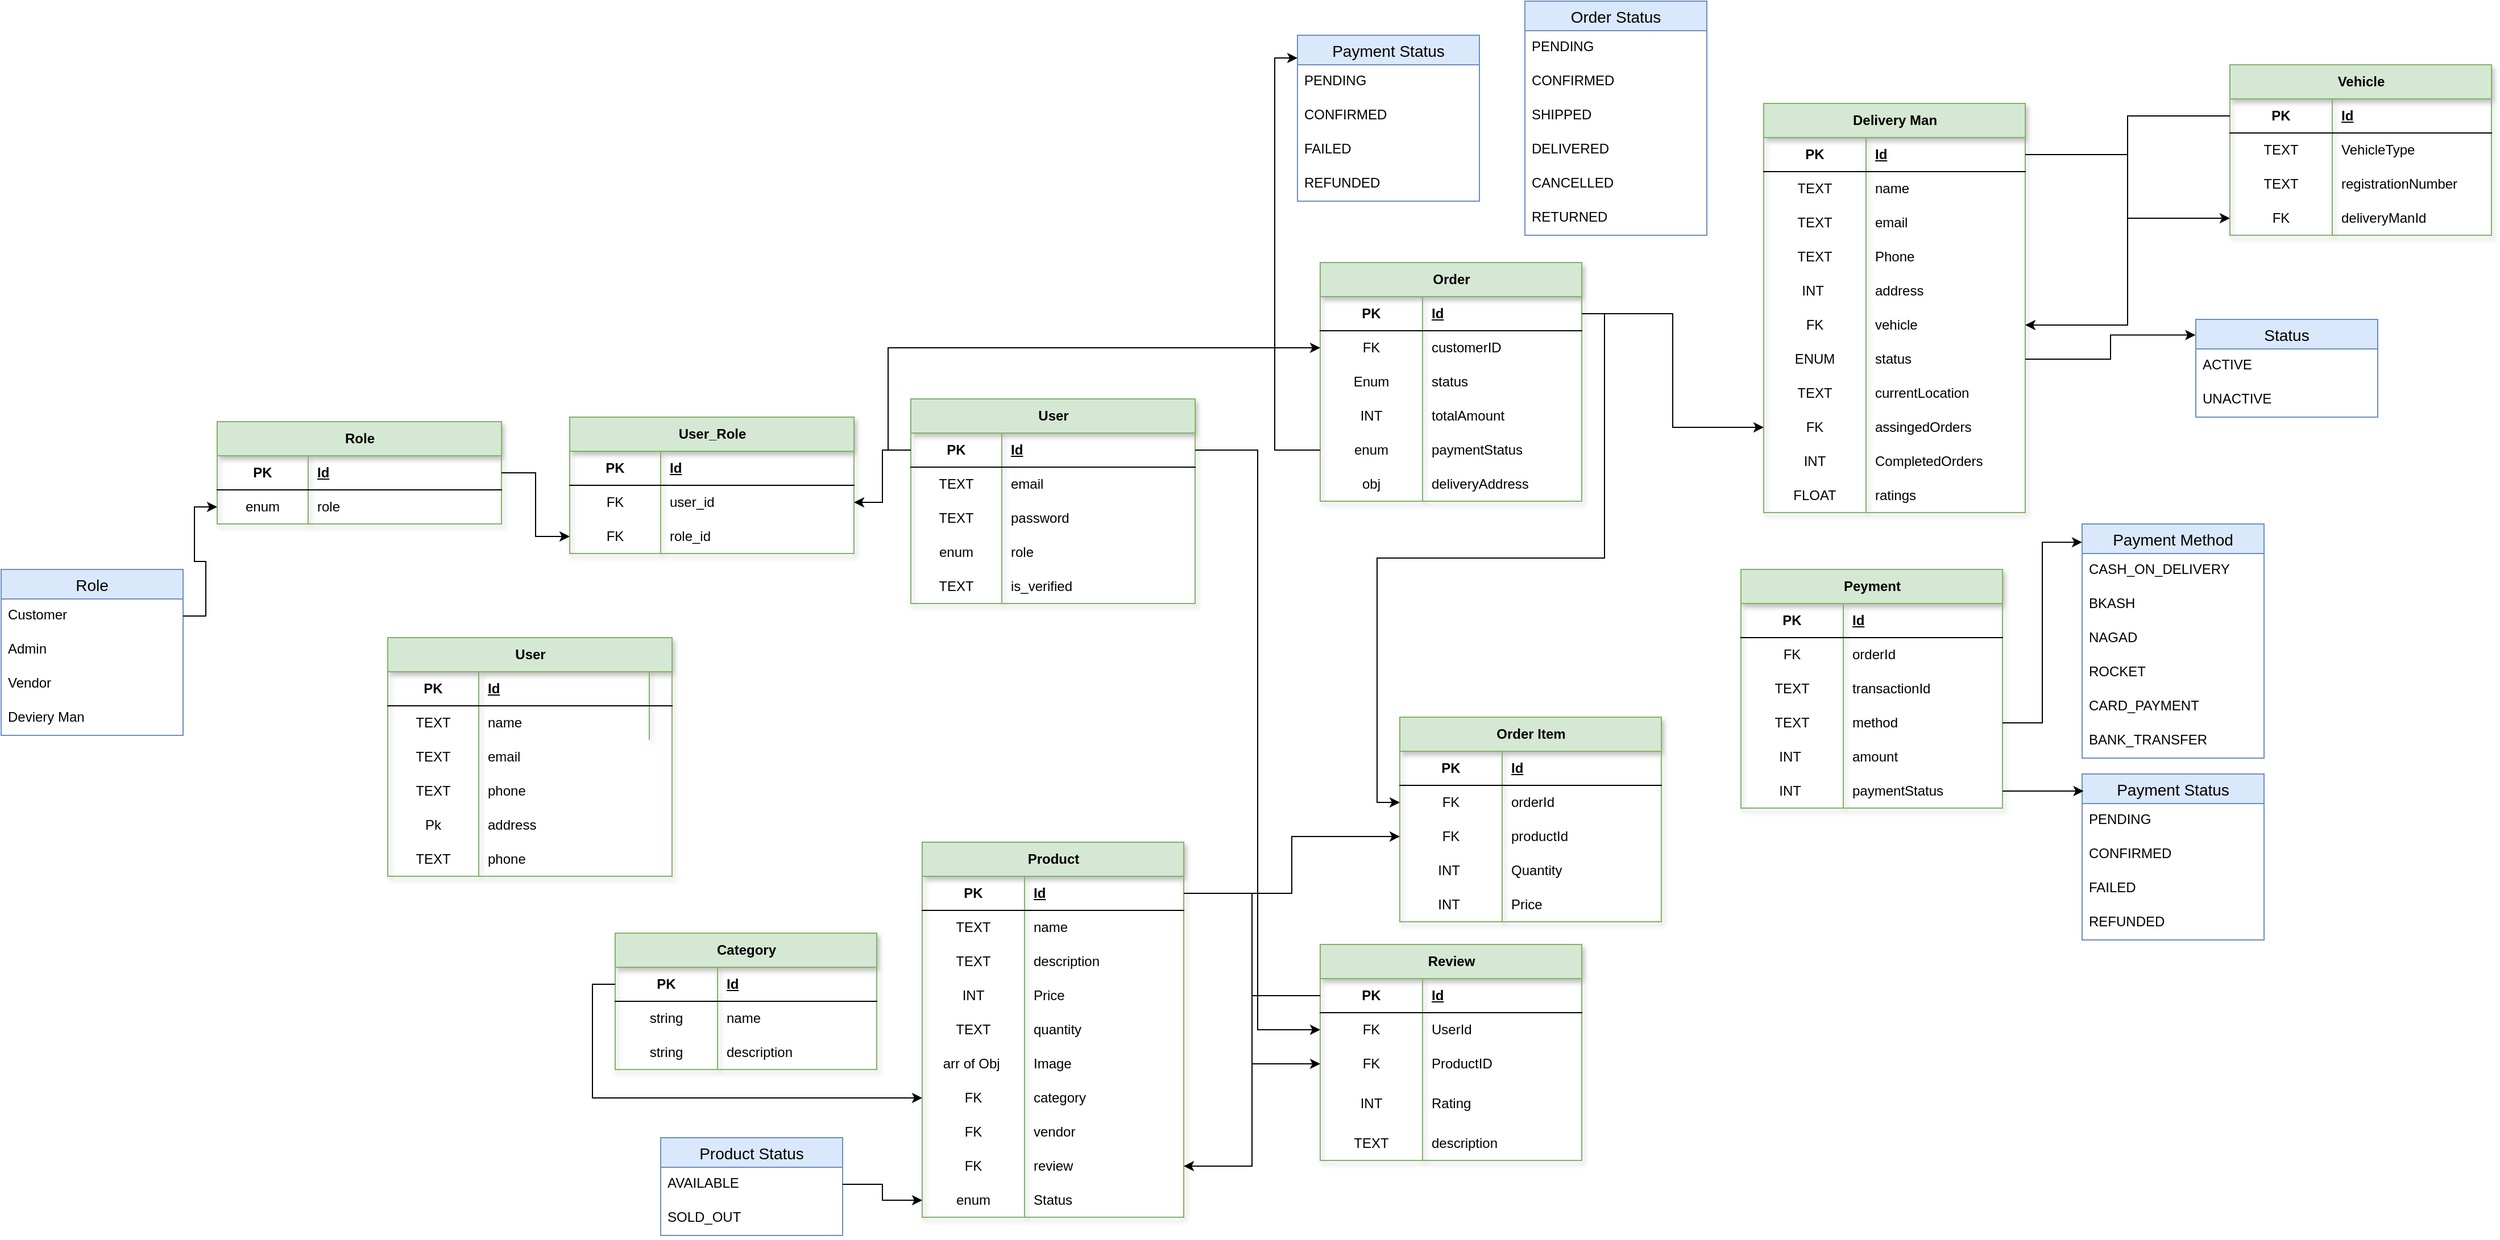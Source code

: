 <mxfile version="26.1.0">
  <diagram name="Page-1" id="debyty2_nErsIY0kvu2e">
    <mxGraphModel dx="2284" dy="1838" grid="1" gridSize="10" guides="1" tooltips="1" connect="1" arrows="1" fold="1" page="1" pageScale="1" pageWidth="850" pageHeight="1100" math="0" shadow="0">
      <root>
        <mxCell id="0" />
        <mxCell id="1" parent="0" />
        <mxCell id="odSi91mjTeVzeyXZpC5O-1" value="User" style="shape=table;startSize=30;container=1;collapsible=1;childLayout=tableLayout;fixedRows=1;rowLines=0;fontStyle=1;align=center;resizeLast=1;html=1;fillColor=#d5e8d4;strokeColor=#82b366;rounded=0;swimlaneLine=1;shadow=1;" parent="1" vertex="1">
          <mxGeometry x="60" y="220" width="250" height="180" as="geometry">
            <mxRectangle x="120" y="370" width="70" height="30" as="alternateBounds" />
          </mxGeometry>
        </mxCell>
        <mxCell id="odSi91mjTeVzeyXZpC5O-2" value="" style="shape=tableRow;horizontal=0;startSize=0;swimlaneHead=0;swimlaneBody=0;fillColor=none;collapsible=0;dropTarget=0;points=[[0,0.5],[1,0.5]];portConstraint=eastwest;top=0;left=0;right=0;bottom=1;swimlaneFillColor=none;" parent="odSi91mjTeVzeyXZpC5O-1" vertex="1">
          <mxGeometry y="30" width="250" height="30" as="geometry" />
        </mxCell>
        <mxCell id="odSi91mjTeVzeyXZpC5O-3" value="PK" style="shape=partialRectangle;connectable=0;fillColor=none;top=0;left=0;bottom=0;right=0;fontStyle=1;overflow=hidden;whiteSpace=wrap;html=1;swimlaneFillColor=none;" parent="odSi91mjTeVzeyXZpC5O-2" vertex="1">
          <mxGeometry width="80" height="30" as="geometry">
            <mxRectangle width="80" height="30" as="alternateBounds" />
          </mxGeometry>
        </mxCell>
        <mxCell id="odSi91mjTeVzeyXZpC5O-4" value="Id" style="shape=partialRectangle;connectable=0;fillColor=none;top=0;left=0;bottom=0;right=0;align=left;spacingLeft=6;fontStyle=5;overflow=hidden;whiteSpace=wrap;html=1;swimlaneFillColor=none;" parent="odSi91mjTeVzeyXZpC5O-2" vertex="1">
          <mxGeometry x="80" width="170" height="30" as="geometry">
            <mxRectangle width="170" height="30" as="alternateBounds" />
          </mxGeometry>
        </mxCell>
        <mxCell id="odSi91mjTeVzeyXZpC5O-8" value="" style="shape=tableRow;horizontal=0;startSize=0;swimlaneHead=0;swimlaneBody=0;fillColor=none;collapsible=0;dropTarget=0;points=[[0,0.5],[1,0.5]];portConstraint=eastwest;top=0;left=0;right=0;bottom=0;swimlaneFillColor=none;" parent="odSi91mjTeVzeyXZpC5O-1" vertex="1">
          <mxGeometry y="60" width="250" height="30" as="geometry" />
        </mxCell>
        <mxCell id="odSi91mjTeVzeyXZpC5O-9" value="TEXT" style="shape=partialRectangle;connectable=0;fillColor=none;top=0;left=0;bottom=0;right=0;editable=1;overflow=hidden;whiteSpace=wrap;html=1;swimlaneFillColor=none;" parent="odSi91mjTeVzeyXZpC5O-8" vertex="1">
          <mxGeometry width="80" height="30" as="geometry">
            <mxRectangle width="80" height="30" as="alternateBounds" />
          </mxGeometry>
        </mxCell>
        <mxCell id="odSi91mjTeVzeyXZpC5O-10" value="email" style="shape=partialRectangle;connectable=0;fillColor=none;top=0;left=0;bottom=0;right=0;align=left;spacingLeft=6;overflow=hidden;whiteSpace=wrap;html=1;swimlaneFillColor=none;" parent="odSi91mjTeVzeyXZpC5O-8" vertex="1">
          <mxGeometry x="80" width="170" height="30" as="geometry">
            <mxRectangle width="170" height="30" as="alternateBounds" />
          </mxGeometry>
        </mxCell>
        <mxCell id="odSi91mjTeVzeyXZpC5O-11" value="" style="shape=tableRow;horizontal=0;startSize=0;swimlaneHead=0;swimlaneBody=0;fillColor=none;collapsible=0;dropTarget=0;points=[[0,0.5],[1,0.5]];portConstraint=eastwest;top=0;left=0;right=0;bottom=0;swimlaneFillColor=none;" parent="odSi91mjTeVzeyXZpC5O-1" vertex="1">
          <mxGeometry y="90" width="250" height="30" as="geometry" />
        </mxCell>
        <mxCell id="odSi91mjTeVzeyXZpC5O-12" value="TEXT" style="shape=partialRectangle;connectable=0;fillColor=none;top=0;left=0;bottom=0;right=0;editable=1;overflow=hidden;whiteSpace=wrap;html=1;swimlaneFillColor=none;" parent="odSi91mjTeVzeyXZpC5O-11" vertex="1">
          <mxGeometry width="80" height="30" as="geometry">
            <mxRectangle width="80" height="30" as="alternateBounds" />
          </mxGeometry>
        </mxCell>
        <mxCell id="odSi91mjTeVzeyXZpC5O-13" value="password" style="shape=partialRectangle;connectable=0;fillColor=none;top=0;left=0;bottom=0;right=0;align=left;spacingLeft=6;overflow=hidden;whiteSpace=wrap;html=1;swimlaneFillColor=none;" parent="odSi91mjTeVzeyXZpC5O-11" vertex="1">
          <mxGeometry x="80" width="170" height="30" as="geometry">
            <mxRectangle width="170" height="30" as="alternateBounds" />
          </mxGeometry>
        </mxCell>
        <mxCell id="EXjCa7zp8hq0a1qGl2Lz-10" value="" style="shape=tableRow;horizontal=0;startSize=0;swimlaneHead=0;swimlaneBody=0;fillColor=none;collapsible=0;dropTarget=0;points=[[0,0.5],[1,0.5]];portConstraint=eastwest;top=0;left=0;right=0;bottom=0;swimlaneFillColor=none;" parent="odSi91mjTeVzeyXZpC5O-1" vertex="1">
          <mxGeometry y="120" width="250" height="30" as="geometry" />
        </mxCell>
        <mxCell id="EXjCa7zp8hq0a1qGl2Lz-11" value="enum" style="shape=partialRectangle;connectable=0;fillColor=none;top=0;left=0;bottom=0;right=0;editable=1;overflow=hidden;whiteSpace=wrap;html=1;swimlaneFillColor=none;" parent="EXjCa7zp8hq0a1qGl2Lz-10" vertex="1">
          <mxGeometry width="80" height="30" as="geometry">
            <mxRectangle width="80" height="30" as="alternateBounds" />
          </mxGeometry>
        </mxCell>
        <mxCell id="EXjCa7zp8hq0a1qGl2Lz-12" value="role" style="shape=partialRectangle;connectable=0;fillColor=none;top=0;left=0;bottom=0;right=0;align=left;spacingLeft=6;overflow=hidden;whiteSpace=wrap;html=1;swimlaneFillColor=none;" parent="EXjCa7zp8hq0a1qGl2Lz-10" vertex="1">
          <mxGeometry x="80" width="170" height="30" as="geometry">
            <mxRectangle width="170" height="30" as="alternateBounds" />
          </mxGeometry>
        </mxCell>
        <mxCell id="T1Ps4yvL2xbv5AOZ6xTe-1" value="" style="shape=tableRow;horizontal=0;startSize=0;swimlaneHead=0;swimlaneBody=0;fillColor=none;collapsible=0;dropTarget=0;points=[[0,0.5],[1,0.5]];portConstraint=eastwest;top=0;left=0;right=0;bottom=0;swimlaneFillColor=none;" vertex="1" parent="odSi91mjTeVzeyXZpC5O-1">
          <mxGeometry y="150" width="250" height="30" as="geometry" />
        </mxCell>
        <mxCell id="T1Ps4yvL2xbv5AOZ6xTe-2" value="TEXT" style="shape=partialRectangle;connectable=0;fillColor=none;top=0;left=0;bottom=0;right=0;editable=1;overflow=hidden;whiteSpace=wrap;html=1;swimlaneFillColor=none;" vertex="1" parent="T1Ps4yvL2xbv5AOZ6xTe-1">
          <mxGeometry width="80" height="30" as="geometry">
            <mxRectangle width="80" height="30" as="alternateBounds" />
          </mxGeometry>
        </mxCell>
        <mxCell id="T1Ps4yvL2xbv5AOZ6xTe-3" value="is_verified" style="shape=partialRectangle;connectable=0;fillColor=none;top=0;left=0;bottom=0;right=0;align=left;spacingLeft=6;overflow=hidden;whiteSpace=wrap;html=1;swimlaneFillColor=none;" vertex="1" parent="T1Ps4yvL2xbv5AOZ6xTe-1">
          <mxGeometry x="80" width="170" height="30" as="geometry">
            <mxRectangle width="170" height="30" as="alternateBounds" />
          </mxGeometry>
        </mxCell>
        <mxCell id="EXjCa7zp8hq0a1qGl2Lz-22" value="Role" style="swimlane;fontStyle=0;childLayout=stackLayout;horizontal=1;startSize=26;horizontalStack=0;resizeParent=1;resizeParentMax=0;resizeLast=0;collapsible=1;marginBottom=0;align=center;fontSize=14;fillColor=#dae8fc;strokeColor=#6c8ebf;" parent="1" vertex="1">
          <mxGeometry x="-740" y="370" width="160" height="146" as="geometry" />
        </mxCell>
        <mxCell id="EXjCa7zp8hq0a1qGl2Lz-23" value="Customer" style="text;strokeColor=none;fillColor=none;spacingLeft=4;spacingRight=4;overflow=hidden;rotatable=0;points=[[0,0.5],[1,0.5]];portConstraint=eastwest;fontSize=12;whiteSpace=wrap;html=1;" parent="EXjCa7zp8hq0a1qGl2Lz-22" vertex="1">
          <mxGeometry y="26" width="160" height="30" as="geometry" />
        </mxCell>
        <mxCell id="EXjCa7zp8hq0a1qGl2Lz-24" value="Admin" style="text;strokeColor=none;fillColor=none;spacingLeft=4;spacingRight=4;overflow=hidden;rotatable=0;points=[[0,0.5],[1,0.5]];portConstraint=eastwest;fontSize=12;whiteSpace=wrap;html=1;" parent="EXjCa7zp8hq0a1qGl2Lz-22" vertex="1">
          <mxGeometry y="56" width="160" height="30" as="geometry" />
        </mxCell>
        <mxCell id="EXjCa7zp8hq0a1qGl2Lz-25" value="Vendor" style="text;strokeColor=none;fillColor=none;spacingLeft=4;spacingRight=4;overflow=hidden;rotatable=0;points=[[0,0.5],[1,0.5]];portConstraint=eastwest;fontSize=12;whiteSpace=wrap;html=1;" parent="EXjCa7zp8hq0a1qGl2Lz-22" vertex="1">
          <mxGeometry y="86" width="160" height="30" as="geometry" />
        </mxCell>
        <mxCell id="EXjCa7zp8hq0a1qGl2Lz-26" value="Deviery Man" style="text;strokeColor=none;fillColor=none;spacingLeft=4;spacingRight=4;overflow=hidden;rotatable=0;points=[[0,0.5],[1,0.5]];portConstraint=eastwest;fontSize=12;whiteSpace=wrap;html=1;" parent="EXjCa7zp8hq0a1qGl2Lz-22" vertex="1">
          <mxGeometry y="116" width="160" height="30" as="geometry" />
        </mxCell>
        <mxCell id="EXjCa7zp8hq0a1qGl2Lz-74" value="Product" style="shape=table;startSize=30;container=1;collapsible=1;childLayout=tableLayout;fixedRows=1;rowLines=0;fontStyle=1;align=center;resizeLast=1;html=1;fillColor=#d5e8d4;strokeColor=#82b366;rounded=0;swimlaneLine=1;shadow=1;" parent="1" vertex="1">
          <mxGeometry x="70" y="610" width="230" height="330" as="geometry">
            <mxRectangle x="120" y="370" width="70" height="30" as="alternateBounds" />
          </mxGeometry>
        </mxCell>
        <mxCell id="EXjCa7zp8hq0a1qGl2Lz-75" value="" style="shape=tableRow;horizontal=0;startSize=0;swimlaneHead=0;swimlaneBody=0;fillColor=none;collapsible=0;dropTarget=0;points=[[0,0.5],[1,0.5]];portConstraint=eastwest;top=0;left=0;right=0;bottom=1;swimlaneFillColor=none;" parent="EXjCa7zp8hq0a1qGl2Lz-74" vertex="1">
          <mxGeometry y="30" width="230" height="30" as="geometry" />
        </mxCell>
        <mxCell id="EXjCa7zp8hq0a1qGl2Lz-76" value="PK" style="shape=partialRectangle;connectable=0;fillColor=none;top=0;left=0;bottom=0;right=0;fontStyle=1;overflow=hidden;whiteSpace=wrap;html=1;swimlaneFillColor=none;" parent="EXjCa7zp8hq0a1qGl2Lz-75" vertex="1">
          <mxGeometry width="90" height="30" as="geometry">
            <mxRectangle width="90" height="30" as="alternateBounds" />
          </mxGeometry>
        </mxCell>
        <mxCell id="EXjCa7zp8hq0a1qGl2Lz-77" value="Id" style="shape=partialRectangle;connectable=0;fillColor=none;top=0;left=0;bottom=0;right=0;align=left;spacingLeft=6;fontStyle=5;overflow=hidden;whiteSpace=wrap;html=1;swimlaneFillColor=none;" parent="EXjCa7zp8hq0a1qGl2Lz-75" vertex="1">
          <mxGeometry x="90" width="140" height="30" as="geometry">
            <mxRectangle width="140" height="30" as="alternateBounds" />
          </mxGeometry>
        </mxCell>
        <mxCell id="EXjCa7zp8hq0a1qGl2Lz-78" value="" style="shape=tableRow;horizontal=0;startSize=0;swimlaneHead=0;swimlaneBody=0;fillColor=none;collapsible=0;dropTarget=0;points=[[0,0.5],[1,0.5]];portConstraint=eastwest;top=0;left=0;right=0;bottom=0;swimlaneFillColor=none;swimlaneLine=1;shadow=0;" parent="EXjCa7zp8hq0a1qGl2Lz-74" vertex="1">
          <mxGeometry y="60" width="230" height="30" as="geometry" />
        </mxCell>
        <mxCell id="EXjCa7zp8hq0a1qGl2Lz-79" value="TEXT" style="shape=partialRectangle;connectable=0;fillColor=none;top=0;left=0;bottom=0;right=0;editable=1;overflow=hidden;whiteSpace=wrap;html=1;swimlaneFillColor=none;" parent="EXjCa7zp8hq0a1qGl2Lz-78" vertex="1">
          <mxGeometry width="90" height="30" as="geometry">
            <mxRectangle width="90" height="30" as="alternateBounds" />
          </mxGeometry>
        </mxCell>
        <mxCell id="EXjCa7zp8hq0a1qGl2Lz-80" value="name" style="shape=partialRectangle;connectable=0;fillColor=none;top=0;left=0;bottom=0;right=0;align=left;spacingLeft=6;overflow=hidden;whiteSpace=wrap;html=1;swimlaneFillColor=none;" parent="EXjCa7zp8hq0a1qGl2Lz-78" vertex="1">
          <mxGeometry x="90" width="140" height="30" as="geometry">
            <mxRectangle width="140" height="30" as="alternateBounds" />
          </mxGeometry>
        </mxCell>
        <mxCell id="EXjCa7zp8hq0a1qGl2Lz-81" value="" style="shape=tableRow;horizontal=0;startSize=0;swimlaneHead=0;swimlaneBody=0;fillColor=none;collapsible=0;dropTarget=0;points=[[0,0.5],[1,0.5]];portConstraint=eastwest;top=0;left=0;right=0;bottom=0;swimlaneFillColor=none;" parent="EXjCa7zp8hq0a1qGl2Lz-74" vertex="1">
          <mxGeometry y="90" width="230" height="30" as="geometry" />
        </mxCell>
        <mxCell id="EXjCa7zp8hq0a1qGl2Lz-82" value="TEXT" style="shape=partialRectangle;connectable=0;fillColor=none;top=0;left=0;bottom=0;right=0;editable=1;overflow=hidden;whiteSpace=wrap;html=1;swimlaneFillColor=none;" parent="EXjCa7zp8hq0a1qGl2Lz-81" vertex="1">
          <mxGeometry width="90" height="30" as="geometry">
            <mxRectangle width="90" height="30" as="alternateBounds" />
          </mxGeometry>
        </mxCell>
        <mxCell id="EXjCa7zp8hq0a1qGl2Lz-83" value="description" style="shape=partialRectangle;connectable=0;fillColor=none;top=0;left=0;bottom=0;right=0;align=left;spacingLeft=6;overflow=hidden;whiteSpace=wrap;html=1;swimlaneFillColor=none;" parent="EXjCa7zp8hq0a1qGl2Lz-81" vertex="1">
          <mxGeometry x="90" width="140" height="30" as="geometry">
            <mxRectangle width="140" height="30" as="alternateBounds" />
          </mxGeometry>
        </mxCell>
        <mxCell id="EXjCa7zp8hq0a1qGl2Lz-84" value="" style="shape=tableRow;horizontal=0;startSize=0;swimlaneHead=0;swimlaneBody=0;fillColor=none;collapsible=0;dropTarget=0;points=[[0,0.5],[1,0.5]];portConstraint=eastwest;top=0;left=0;right=0;bottom=0;swimlaneFillColor=none;" parent="EXjCa7zp8hq0a1qGl2Lz-74" vertex="1">
          <mxGeometry y="120" width="230" height="30" as="geometry" />
        </mxCell>
        <mxCell id="EXjCa7zp8hq0a1qGl2Lz-85" value="INT" style="shape=partialRectangle;connectable=0;fillColor=none;top=0;left=0;bottom=0;right=0;editable=1;overflow=hidden;whiteSpace=wrap;html=1;swimlaneFillColor=none;" parent="EXjCa7zp8hq0a1qGl2Lz-84" vertex="1">
          <mxGeometry width="90" height="30" as="geometry">
            <mxRectangle width="90" height="30" as="alternateBounds" />
          </mxGeometry>
        </mxCell>
        <mxCell id="EXjCa7zp8hq0a1qGl2Lz-86" value="Price" style="shape=partialRectangle;connectable=0;fillColor=none;top=0;left=0;bottom=0;right=0;align=left;spacingLeft=6;overflow=hidden;whiteSpace=wrap;html=1;swimlaneFillColor=none;" parent="EXjCa7zp8hq0a1qGl2Lz-84" vertex="1">
          <mxGeometry x="90" width="140" height="30" as="geometry">
            <mxRectangle width="140" height="30" as="alternateBounds" />
          </mxGeometry>
        </mxCell>
        <mxCell id="EXjCa7zp8hq0a1qGl2Lz-87" value="" style="shape=tableRow;horizontal=0;startSize=0;swimlaneHead=0;swimlaneBody=0;fillColor=none;collapsible=0;dropTarget=0;points=[[0,0.5],[1,0.5]];portConstraint=eastwest;top=0;left=0;right=0;bottom=0;swimlaneFillColor=none;" parent="EXjCa7zp8hq0a1qGl2Lz-74" vertex="1">
          <mxGeometry y="150" width="230" height="30" as="geometry" />
        </mxCell>
        <mxCell id="EXjCa7zp8hq0a1qGl2Lz-88" value="TEXT" style="shape=partialRectangle;connectable=0;fillColor=none;top=0;left=0;bottom=0;right=0;editable=1;overflow=hidden;whiteSpace=wrap;html=1;swimlaneFillColor=none;" parent="EXjCa7zp8hq0a1qGl2Lz-87" vertex="1">
          <mxGeometry width="90" height="30" as="geometry">
            <mxRectangle width="90" height="30" as="alternateBounds" />
          </mxGeometry>
        </mxCell>
        <mxCell id="EXjCa7zp8hq0a1qGl2Lz-89" value="quantity" style="shape=partialRectangle;connectable=0;fillColor=none;top=0;left=0;bottom=0;right=0;align=left;spacingLeft=6;overflow=hidden;whiteSpace=wrap;html=1;swimlaneFillColor=none;" parent="EXjCa7zp8hq0a1qGl2Lz-87" vertex="1">
          <mxGeometry x="90" width="140" height="30" as="geometry">
            <mxRectangle width="140" height="30" as="alternateBounds" />
          </mxGeometry>
        </mxCell>
        <mxCell id="EXjCa7zp8hq0a1qGl2Lz-90" value="" style="shape=tableRow;horizontal=0;startSize=0;swimlaneHead=0;swimlaneBody=0;fillColor=none;collapsible=0;dropTarget=0;points=[[0,0.5],[1,0.5]];portConstraint=eastwest;top=0;left=0;right=0;bottom=0;swimlaneFillColor=none;" parent="EXjCa7zp8hq0a1qGl2Lz-74" vertex="1">
          <mxGeometry y="180" width="230" height="30" as="geometry" />
        </mxCell>
        <mxCell id="EXjCa7zp8hq0a1qGl2Lz-91" value="arr of Obj&amp;nbsp;" style="shape=partialRectangle;connectable=0;fillColor=none;top=0;left=0;bottom=0;right=0;editable=1;overflow=hidden;whiteSpace=wrap;html=1;swimlaneFillColor=none;" parent="EXjCa7zp8hq0a1qGl2Lz-90" vertex="1">
          <mxGeometry width="90" height="30" as="geometry">
            <mxRectangle width="90" height="30" as="alternateBounds" />
          </mxGeometry>
        </mxCell>
        <mxCell id="EXjCa7zp8hq0a1qGl2Lz-92" value="Image" style="shape=partialRectangle;connectable=0;fillColor=none;top=0;left=0;bottom=0;right=0;align=left;spacingLeft=6;overflow=hidden;whiteSpace=wrap;html=1;swimlaneFillColor=none;" parent="EXjCa7zp8hq0a1qGl2Lz-90" vertex="1">
          <mxGeometry x="90" width="140" height="30" as="geometry">
            <mxRectangle width="140" height="30" as="alternateBounds" />
          </mxGeometry>
        </mxCell>
        <mxCell id="EXjCa7zp8hq0a1qGl2Lz-93" value="" style="shape=tableRow;horizontal=0;startSize=0;swimlaneHead=0;swimlaneBody=0;fillColor=none;collapsible=0;dropTarget=0;points=[[0,0.5],[1,0.5]];portConstraint=eastwest;top=0;left=0;right=0;bottom=0;swimlaneFillColor=none;" parent="EXjCa7zp8hq0a1qGl2Lz-74" vertex="1">
          <mxGeometry y="210" width="230" height="30" as="geometry" />
        </mxCell>
        <mxCell id="EXjCa7zp8hq0a1qGl2Lz-94" value="FK" style="shape=partialRectangle;connectable=0;fillColor=none;top=0;left=0;bottom=0;right=0;editable=1;overflow=hidden;whiteSpace=wrap;html=1;swimlaneFillColor=none;" parent="EXjCa7zp8hq0a1qGl2Lz-93" vertex="1">
          <mxGeometry width="90" height="30" as="geometry">
            <mxRectangle width="90" height="30" as="alternateBounds" />
          </mxGeometry>
        </mxCell>
        <mxCell id="EXjCa7zp8hq0a1qGl2Lz-95" value="category" style="shape=partialRectangle;connectable=0;fillColor=none;top=0;left=0;bottom=0;right=0;align=left;spacingLeft=6;overflow=hidden;whiteSpace=wrap;html=1;swimlaneFillColor=none;" parent="EXjCa7zp8hq0a1qGl2Lz-93" vertex="1">
          <mxGeometry x="90" width="140" height="30" as="geometry">
            <mxRectangle width="140" height="30" as="alternateBounds" />
          </mxGeometry>
        </mxCell>
        <mxCell id="EXjCa7zp8hq0a1qGl2Lz-96" value="" style="shape=tableRow;horizontal=0;startSize=0;swimlaneHead=0;swimlaneBody=0;fillColor=none;collapsible=0;dropTarget=0;points=[[0,0.5],[1,0.5]];portConstraint=eastwest;top=0;left=0;right=0;bottom=0;swimlaneFillColor=none;" parent="EXjCa7zp8hq0a1qGl2Lz-74" vertex="1">
          <mxGeometry y="240" width="230" height="30" as="geometry" />
        </mxCell>
        <mxCell id="EXjCa7zp8hq0a1qGl2Lz-97" value="FK" style="shape=partialRectangle;connectable=0;fillColor=none;top=0;left=0;bottom=0;right=0;editable=1;overflow=hidden;whiteSpace=wrap;html=1;swimlaneFillColor=none;" parent="EXjCa7zp8hq0a1qGl2Lz-96" vertex="1">
          <mxGeometry width="90" height="30" as="geometry">
            <mxRectangle width="90" height="30" as="alternateBounds" />
          </mxGeometry>
        </mxCell>
        <mxCell id="EXjCa7zp8hq0a1qGl2Lz-98" value="vendor" style="shape=partialRectangle;connectable=0;fillColor=none;top=0;left=0;bottom=0;right=0;align=left;spacingLeft=6;overflow=hidden;whiteSpace=wrap;html=1;swimlaneFillColor=none;" parent="EXjCa7zp8hq0a1qGl2Lz-96" vertex="1">
          <mxGeometry x="90" width="140" height="30" as="geometry">
            <mxRectangle width="140" height="30" as="alternateBounds" />
          </mxGeometry>
        </mxCell>
        <mxCell id="EXjCa7zp8hq0a1qGl2Lz-99" value="" style="shape=tableRow;horizontal=0;startSize=0;swimlaneHead=0;swimlaneBody=0;fillColor=none;collapsible=0;dropTarget=0;points=[[0,0.5],[1,0.5]];portConstraint=eastwest;top=0;left=0;right=0;bottom=0;swimlaneFillColor=none;" parent="EXjCa7zp8hq0a1qGl2Lz-74" vertex="1">
          <mxGeometry y="270" width="230" height="30" as="geometry" />
        </mxCell>
        <mxCell id="EXjCa7zp8hq0a1qGl2Lz-100" value="FK" style="shape=partialRectangle;connectable=0;fillColor=none;top=0;left=0;bottom=0;right=0;editable=1;overflow=hidden;whiteSpace=wrap;html=1;swimlaneFillColor=none;" parent="EXjCa7zp8hq0a1qGl2Lz-99" vertex="1">
          <mxGeometry width="90" height="30" as="geometry">
            <mxRectangle width="90" height="30" as="alternateBounds" />
          </mxGeometry>
        </mxCell>
        <mxCell id="EXjCa7zp8hq0a1qGl2Lz-101" value="review" style="shape=partialRectangle;connectable=0;fillColor=none;top=0;left=0;bottom=0;right=0;align=left;spacingLeft=6;overflow=hidden;whiteSpace=wrap;html=1;swimlaneFillColor=none;" parent="EXjCa7zp8hq0a1qGl2Lz-99" vertex="1">
          <mxGeometry x="90" width="140" height="30" as="geometry">
            <mxRectangle width="140" height="30" as="alternateBounds" />
          </mxGeometry>
        </mxCell>
        <mxCell id="EXjCa7zp8hq0a1qGl2Lz-116" value="" style="shape=tableRow;horizontal=0;startSize=0;swimlaneHead=0;swimlaneBody=0;fillColor=none;collapsible=0;dropTarget=0;points=[[0,0.5],[1,0.5]];portConstraint=eastwest;top=0;left=0;right=0;bottom=0;swimlaneFillColor=none;" parent="EXjCa7zp8hq0a1qGl2Lz-74" vertex="1">
          <mxGeometry y="300" width="230" height="30" as="geometry" />
        </mxCell>
        <mxCell id="EXjCa7zp8hq0a1qGl2Lz-117" value="enum" style="shape=partialRectangle;connectable=0;fillColor=none;top=0;left=0;bottom=0;right=0;editable=1;overflow=hidden;whiteSpace=wrap;html=1;swimlaneFillColor=none;" parent="EXjCa7zp8hq0a1qGl2Lz-116" vertex="1">
          <mxGeometry width="90" height="30" as="geometry">
            <mxRectangle width="90" height="30" as="alternateBounds" />
          </mxGeometry>
        </mxCell>
        <mxCell id="EXjCa7zp8hq0a1qGl2Lz-118" value="Status" style="shape=partialRectangle;connectable=0;fillColor=none;top=0;left=0;bottom=0;right=0;align=left;spacingLeft=6;overflow=hidden;whiteSpace=wrap;html=1;swimlaneFillColor=none;" parent="EXjCa7zp8hq0a1qGl2Lz-116" vertex="1">
          <mxGeometry x="90" width="140" height="30" as="geometry">
            <mxRectangle width="140" height="30" as="alternateBounds" />
          </mxGeometry>
        </mxCell>
        <mxCell id="EXjCa7zp8hq0a1qGl2Lz-109" value="Product Status" style="swimlane;fontStyle=0;childLayout=stackLayout;horizontal=1;startSize=26;horizontalStack=0;resizeParent=1;resizeParentMax=0;resizeLast=0;collapsible=1;marginBottom=0;align=center;fontSize=14;fillColor=#dae8fc;strokeColor=#6c8ebf;" parent="1" vertex="1">
          <mxGeometry x="-160" y="870" width="160" height="86" as="geometry" />
        </mxCell>
        <mxCell id="EXjCa7zp8hq0a1qGl2Lz-110" value="AVAILABLE" style="text;strokeColor=none;fillColor=none;spacingLeft=4;spacingRight=4;overflow=hidden;rotatable=0;points=[[0,0.5],[1,0.5]];portConstraint=eastwest;fontSize=12;whiteSpace=wrap;html=1;" parent="EXjCa7zp8hq0a1qGl2Lz-109" vertex="1">
          <mxGeometry y="26" width="160" height="30" as="geometry" />
        </mxCell>
        <mxCell id="EXjCa7zp8hq0a1qGl2Lz-111" value="SOLD_OUT" style="text;strokeColor=none;fillColor=none;spacingLeft=4;spacingRight=4;overflow=hidden;rotatable=0;points=[[0,0.5],[1,0.5]];portConstraint=eastwest;fontSize=12;whiteSpace=wrap;html=1;" parent="EXjCa7zp8hq0a1qGl2Lz-109" vertex="1">
          <mxGeometry y="56" width="160" height="30" as="geometry" />
        </mxCell>
        <mxCell id="EXjCa7zp8hq0a1qGl2Lz-119" value="Category" style="shape=table;startSize=30;container=1;collapsible=1;childLayout=tableLayout;fixedRows=1;rowLines=0;fontStyle=1;align=center;resizeLast=1;html=1;fillColor=#d5e8d4;strokeColor=#82b366;rounded=0;swimlaneLine=1;shadow=1;" parent="1" vertex="1">
          <mxGeometry x="-200" y="690" width="230" height="120" as="geometry">
            <mxRectangle x="120" y="370" width="70" height="30" as="alternateBounds" />
          </mxGeometry>
        </mxCell>
        <mxCell id="EXjCa7zp8hq0a1qGl2Lz-120" value="" style="shape=tableRow;horizontal=0;startSize=0;swimlaneHead=0;swimlaneBody=0;fillColor=none;collapsible=0;dropTarget=0;points=[[0,0.5],[1,0.5]];portConstraint=eastwest;top=0;left=0;right=0;bottom=1;swimlaneFillColor=none;" parent="EXjCa7zp8hq0a1qGl2Lz-119" vertex="1">
          <mxGeometry y="30" width="230" height="30" as="geometry" />
        </mxCell>
        <mxCell id="EXjCa7zp8hq0a1qGl2Lz-121" value="PK" style="shape=partialRectangle;connectable=0;fillColor=none;top=0;left=0;bottom=0;right=0;fontStyle=1;overflow=hidden;whiteSpace=wrap;html=1;swimlaneFillColor=none;" parent="EXjCa7zp8hq0a1qGl2Lz-120" vertex="1">
          <mxGeometry width="90" height="30" as="geometry">
            <mxRectangle width="90" height="30" as="alternateBounds" />
          </mxGeometry>
        </mxCell>
        <mxCell id="EXjCa7zp8hq0a1qGl2Lz-122" value="Id" style="shape=partialRectangle;connectable=0;fillColor=none;top=0;left=0;bottom=0;right=0;align=left;spacingLeft=6;fontStyle=5;overflow=hidden;whiteSpace=wrap;html=1;swimlaneFillColor=none;" parent="EXjCa7zp8hq0a1qGl2Lz-120" vertex="1">
          <mxGeometry x="90" width="140" height="30" as="geometry">
            <mxRectangle width="140" height="30" as="alternateBounds" />
          </mxGeometry>
        </mxCell>
        <mxCell id="EXjCa7zp8hq0a1qGl2Lz-123" value="" style="shape=tableRow;horizontal=0;startSize=0;swimlaneHead=0;swimlaneBody=0;fillColor=none;collapsible=0;dropTarget=0;points=[[0,0.5],[1,0.5]];portConstraint=eastwest;top=0;left=0;right=0;bottom=0;swimlaneFillColor=none;swimlaneLine=1;shadow=0;" parent="EXjCa7zp8hq0a1qGl2Lz-119" vertex="1">
          <mxGeometry y="60" width="230" height="30" as="geometry" />
        </mxCell>
        <mxCell id="EXjCa7zp8hq0a1qGl2Lz-124" value="string" style="shape=partialRectangle;connectable=0;fillColor=none;top=0;left=0;bottom=0;right=0;editable=1;overflow=hidden;whiteSpace=wrap;html=1;swimlaneFillColor=none;" parent="EXjCa7zp8hq0a1qGl2Lz-123" vertex="1">
          <mxGeometry width="90" height="30" as="geometry">
            <mxRectangle width="90" height="30" as="alternateBounds" />
          </mxGeometry>
        </mxCell>
        <mxCell id="EXjCa7zp8hq0a1qGl2Lz-125" value="name" style="shape=partialRectangle;connectable=0;fillColor=none;top=0;left=0;bottom=0;right=0;align=left;spacingLeft=6;overflow=hidden;whiteSpace=wrap;html=1;swimlaneFillColor=none;" parent="EXjCa7zp8hq0a1qGl2Lz-123" vertex="1">
          <mxGeometry x="90" width="140" height="30" as="geometry">
            <mxRectangle width="140" height="30" as="alternateBounds" />
          </mxGeometry>
        </mxCell>
        <mxCell id="EXjCa7zp8hq0a1qGl2Lz-126" value="" style="shape=tableRow;horizontal=0;startSize=0;swimlaneHead=0;swimlaneBody=0;fillColor=none;collapsible=0;dropTarget=0;points=[[0,0.5],[1,0.5]];portConstraint=eastwest;top=0;left=0;right=0;bottom=0;swimlaneFillColor=none;" parent="EXjCa7zp8hq0a1qGl2Lz-119" vertex="1">
          <mxGeometry y="90" width="230" height="30" as="geometry" />
        </mxCell>
        <mxCell id="EXjCa7zp8hq0a1qGl2Lz-127" value="string" style="shape=partialRectangle;connectable=0;fillColor=none;top=0;left=0;bottom=0;right=0;editable=1;overflow=hidden;whiteSpace=wrap;html=1;swimlaneFillColor=none;" parent="EXjCa7zp8hq0a1qGl2Lz-126" vertex="1">
          <mxGeometry width="90" height="30" as="geometry">
            <mxRectangle width="90" height="30" as="alternateBounds" />
          </mxGeometry>
        </mxCell>
        <mxCell id="EXjCa7zp8hq0a1qGl2Lz-128" value="description" style="shape=partialRectangle;connectable=0;fillColor=none;top=0;left=0;bottom=0;right=0;align=left;spacingLeft=6;overflow=hidden;whiteSpace=wrap;html=1;swimlaneFillColor=none;" parent="EXjCa7zp8hq0a1qGl2Lz-126" vertex="1">
          <mxGeometry x="90" width="140" height="30" as="geometry">
            <mxRectangle width="140" height="30" as="alternateBounds" />
          </mxGeometry>
        </mxCell>
        <mxCell id="EXjCa7zp8hq0a1qGl2Lz-152" value="Review" style="shape=table;startSize=30;container=1;collapsible=1;childLayout=tableLayout;fixedRows=1;rowLines=0;fontStyle=1;align=center;resizeLast=1;html=1;fillColor=#d5e8d4;strokeColor=#82b366;rounded=0;swimlaneLine=1;shadow=1;" parent="1" vertex="1">
          <mxGeometry x="420" y="700" width="230" height="190" as="geometry">
            <mxRectangle x="120" y="370" width="70" height="30" as="alternateBounds" />
          </mxGeometry>
        </mxCell>
        <mxCell id="EXjCa7zp8hq0a1qGl2Lz-153" value="" style="shape=tableRow;horizontal=0;startSize=0;swimlaneHead=0;swimlaneBody=0;fillColor=none;collapsible=0;dropTarget=0;points=[[0,0.5],[1,0.5]];portConstraint=eastwest;top=0;left=0;right=0;bottom=1;swimlaneFillColor=none;" parent="EXjCa7zp8hq0a1qGl2Lz-152" vertex="1">
          <mxGeometry y="30" width="230" height="30" as="geometry" />
        </mxCell>
        <mxCell id="EXjCa7zp8hq0a1qGl2Lz-154" value="PK" style="shape=partialRectangle;connectable=0;fillColor=none;top=0;left=0;bottom=0;right=0;fontStyle=1;overflow=hidden;whiteSpace=wrap;html=1;swimlaneFillColor=none;" parent="EXjCa7zp8hq0a1qGl2Lz-153" vertex="1">
          <mxGeometry width="90" height="30" as="geometry">
            <mxRectangle width="90" height="30" as="alternateBounds" />
          </mxGeometry>
        </mxCell>
        <mxCell id="EXjCa7zp8hq0a1qGl2Lz-155" value="Id" style="shape=partialRectangle;connectable=0;fillColor=none;top=0;left=0;bottom=0;right=0;align=left;spacingLeft=6;fontStyle=5;overflow=hidden;whiteSpace=wrap;html=1;swimlaneFillColor=none;" parent="EXjCa7zp8hq0a1qGl2Lz-153" vertex="1">
          <mxGeometry x="90" width="140" height="30" as="geometry">
            <mxRectangle width="140" height="30" as="alternateBounds" />
          </mxGeometry>
        </mxCell>
        <mxCell id="EXjCa7zp8hq0a1qGl2Lz-156" value="" style="shape=tableRow;horizontal=0;startSize=0;swimlaneHead=0;swimlaneBody=0;fillColor=none;collapsible=0;dropTarget=0;points=[[0,0.5],[1,0.5]];portConstraint=eastwest;top=0;left=0;right=0;bottom=0;swimlaneFillColor=none;swimlaneLine=1;shadow=0;" parent="EXjCa7zp8hq0a1qGl2Lz-152" vertex="1">
          <mxGeometry y="60" width="230" height="30" as="geometry" />
        </mxCell>
        <mxCell id="EXjCa7zp8hq0a1qGl2Lz-157" value="FK" style="shape=partialRectangle;connectable=0;fillColor=none;top=0;left=0;bottom=0;right=0;editable=1;overflow=hidden;whiteSpace=wrap;html=1;swimlaneFillColor=none;" parent="EXjCa7zp8hq0a1qGl2Lz-156" vertex="1">
          <mxGeometry width="90" height="30" as="geometry">
            <mxRectangle width="90" height="30" as="alternateBounds" />
          </mxGeometry>
        </mxCell>
        <mxCell id="EXjCa7zp8hq0a1qGl2Lz-158" value="UserId" style="shape=partialRectangle;connectable=0;fillColor=none;top=0;left=0;bottom=0;right=0;align=left;spacingLeft=6;overflow=hidden;whiteSpace=wrap;html=1;swimlaneFillColor=none;" parent="EXjCa7zp8hq0a1qGl2Lz-156" vertex="1">
          <mxGeometry x="90" width="140" height="30" as="geometry">
            <mxRectangle width="140" height="30" as="alternateBounds" />
          </mxGeometry>
        </mxCell>
        <mxCell id="EXjCa7zp8hq0a1qGl2Lz-159" value="" style="shape=tableRow;horizontal=0;startSize=0;swimlaneHead=0;swimlaneBody=0;fillColor=none;collapsible=0;dropTarget=0;points=[[0,0.5],[1,0.5]];portConstraint=eastwest;top=0;left=0;right=0;bottom=0;swimlaneFillColor=none;" parent="EXjCa7zp8hq0a1qGl2Lz-152" vertex="1">
          <mxGeometry y="90" width="230" height="30" as="geometry" />
        </mxCell>
        <mxCell id="EXjCa7zp8hq0a1qGl2Lz-160" value="FK" style="shape=partialRectangle;connectable=0;fillColor=none;top=0;left=0;bottom=0;right=0;editable=1;overflow=hidden;whiteSpace=wrap;html=1;swimlaneFillColor=none;" parent="EXjCa7zp8hq0a1qGl2Lz-159" vertex="1">
          <mxGeometry width="90" height="30" as="geometry">
            <mxRectangle width="90" height="30" as="alternateBounds" />
          </mxGeometry>
        </mxCell>
        <mxCell id="EXjCa7zp8hq0a1qGl2Lz-161" value="ProductID" style="shape=partialRectangle;connectable=0;fillColor=none;top=0;left=0;bottom=0;right=0;align=left;spacingLeft=6;overflow=hidden;whiteSpace=wrap;html=1;swimlaneFillColor=none;" parent="EXjCa7zp8hq0a1qGl2Lz-159" vertex="1">
          <mxGeometry x="90" width="140" height="30" as="geometry">
            <mxRectangle width="140" height="30" as="alternateBounds" />
          </mxGeometry>
        </mxCell>
        <mxCell id="EXjCa7zp8hq0a1qGl2Lz-162" value="" style="shape=tableRow;horizontal=0;startSize=0;swimlaneHead=0;swimlaneBody=0;fillColor=none;collapsible=0;dropTarget=0;points=[[0,0.5],[1,0.5]];portConstraint=eastwest;top=0;left=0;right=0;bottom=0;swimlaneFillColor=none;" parent="EXjCa7zp8hq0a1qGl2Lz-152" vertex="1">
          <mxGeometry y="120" width="230" height="40" as="geometry" />
        </mxCell>
        <mxCell id="EXjCa7zp8hq0a1qGl2Lz-163" value="INT" style="shape=partialRectangle;connectable=0;fillColor=none;top=0;left=0;bottom=0;right=0;editable=1;overflow=hidden;whiteSpace=wrap;html=1;swimlaneFillColor=none;" parent="EXjCa7zp8hq0a1qGl2Lz-162" vertex="1">
          <mxGeometry width="90" height="40" as="geometry">
            <mxRectangle width="90" height="40" as="alternateBounds" />
          </mxGeometry>
        </mxCell>
        <mxCell id="EXjCa7zp8hq0a1qGl2Lz-164" value="Rating" style="shape=partialRectangle;connectable=0;fillColor=none;top=0;left=0;bottom=0;right=0;align=left;spacingLeft=6;overflow=hidden;whiteSpace=wrap;html=1;swimlaneFillColor=none;" parent="EXjCa7zp8hq0a1qGl2Lz-162" vertex="1">
          <mxGeometry x="90" width="140" height="40" as="geometry">
            <mxRectangle width="140" height="40" as="alternateBounds" />
          </mxGeometry>
        </mxCell>
        <mxCell id="EXjCa7zp8hq0a1qGl2Lz-165" value="" style="shape=tableRow;horizontal=0;startSize=0;swimlaneHead=0;swimlaneBody=0;fillColor=none;collapsible=0;dropTarget=0;points=[[0,0.5],[1,0.5]];portConstraint=eastwest;top=0;left=0;right=0;bottom=0;swimlaneFillColor=none;" parent="EXjCa7zp8hq0a1qGl2Lz-152" vertex="1">
          <mxGeometry y="160" width="230" height="30" as="geometry" />
        </mxCell>
        <mxCell id="EXjCa7zp8hq0a1qGl2Lz-166" value="TEXT" style="shape=partialRectangle;connectable=0;fillColor=none;top=0;left=0;bottom=0;right=0;editable=1;overflow=hidden;whiteSpace=wrap;html=1;swimlaneFillColor=none;" parent="EXjCa7zp8hq0a1qGl2Lz-165" vertex="1">
          <mxGeometry width="90" height="30" as="geometry">
            <mxRectangle width="90" height="30" as="alternateBounds" />
          </mxGeometry>
        </mxCell>
        <mxCell id="EXjCa7zp8hq0a1qGl2Lz-167" value="description" style="shape=partialRectangle;connectable=0;fillColor=none;top=0;left=0;bottom=0;right=0;align=left;spacingLeft=6;overflow=hidden;whiteSpace=wrap;html=1;swimlaneFillColor=none;" parent="EXjCa7zp8hq0a1qGl2Lz-165" vertex="1">
          <mxGeometry x="90" width="140" height="30" as="geometry">
            <mxRectangle width="140" height="30" as="alternateBounds" />
          </mxGeometry>
        </mxCell>
        <mxCell id="EXjCa7zp8hq0a1qGl2Lz-168" style="edgeStyle=orthogonalEdgeStyle;rounded=0;orthogonalLoop=1;jettySize=auto;html=1;exitX=1;exitY=0.5;exitDx=0;exitDy=0;entryX=0;entryY=0.5;entryDx=0;entryDy=0;" parent="1" source="odSi91mjTeVzeyXZpC5O-2" target="EXjCa7zp8hq0a1qGl2Lz-156" edge="1">
          <mxGeometry relative="1" as="geometry" />
        </mxCell>
        <mxCell id="EXjCa7zp8hq0a1qGl2Lz-169" style="edgeStyle=orthogonalEdgeStyle;rounded=0;orthogonalLoop=1;jettySize=auto;html=1;exitX=1;exitY=0.5;exitDx=0;exitDy=0;entryX=0;entryY=0.5;entryDx=0;entryDy=0;" parent="1" source="EXjCa7zp8hq0a1qGl2Lz-75" target="EXjCa7zp8hq0a1qGl2Lz-159" edge="1">
          <mxGeometry relative="1" as="geometry" />
        </mxCell>
        <mxCell id="EXjCa7zp8hq0a1qGl2Lz-171" style="edgeStyle=orthogonalEdgeStyle;rounded=0;orthogonalLoop=1;jettySize=auto;html=1;exitX=0;exitY=0.5;exitDx=0;exitDy=0;entryX=1;entryY=0.5;entryDx=0;entryDy=0;strokeColor=default;align=center;verticalAlign=middle;fontFamily=Helvetica;fontSize=11;fontColor=default;labelBackgroundColor=default;endArrow=classic;" parent="1" source="EXjCa7zp8hq0a1qGl2Lz-153" target="EXjCa7zp8hq0a1qGl2Lz-99" edge="1">
          <mxGeometry relative="1" as="geometry" />
        </mxCell>
        <mxCell id="EXjCa7zp8hq0a1qGl2Lz-175" style="edgeStyle=orthogonalEdgeStyle;shape=connector;rounded=0;orthogonalLoop=1;jettySize=auto;html=1;exitX=1;exitY=0.5;exitDx=0;exitDy=0;entryX=0;entryY=0.5;entryDx=0;entryDy=0;strokeColor=default;align=center;verticalAlign=middle;fontFamily=Helvetica;fontSize=11;fontColor=default;labelBackgroundColor=default;endArrow=classic;" parent="1" source="EXjCa7zp8hq0a1qGl2Lz-110" target="EXjCa7zp8hq0a1qGl2Lz-116" edge="1">
          <mxGeometry relative="1" as="geometry" />
        </mxCell>
        <mxCell id="EXjCa7zp8hq0a1qGl2Lz-176" style="edgeStyle=orthogonalEdgeStyle;shape=connector;rounded=0;orthogonalLoop=1;jettySize=auto;html=1;exitX=0;exitY=0.5;exitDx=0;exitDy=0;entryX=0;entryY=0.5;entryDx=0;entryDy=0;strokeColor=default;align=center;verticalAlign=middle;fontFamily=Helvetica;fontSize=11;fontColor=default;labelBackgroundColor=default;endArrow=classic;" parent="1" source="EXjCa7zp8hq0a1qGl2Lz-120" target="EXjCa7zp8hq0a1qGl2Lz-93" edge="1">
          <mxGeometry relative="1" as="geometry" />
        </mxCell>
        <mxCell id="_rEGobQP-8TKv2at3_9x-1" value="Order" style="shape=table;startSize=30;container=1;collapsible=1;childLayout=tableLayout;fixedRows=1;rowLines=0;fontStyle=1;align=center;resizeLast=1;html=1;fillColor=#d5e8d4;strokeColor=#82b366;rounded=0;swimlaneLine=1;shadow=1;" parent="1" vertex="1">
          <mxGeometry x="420" y="100" width="230" height="210" as="geometry">
            <mxRectangle x="120" y="370" width="70" height="30" as="alternateBounds" />
          </mxGeometry>
        </mxCell>
        <mxCell id="_rEGobQP-8TKv2at3_9x-2" value="" style="shape=tableRow;horizontal=0;startSize=0;swimlaneHead=0;swimlaneBody=0;fillColor=none;collapsible=0;dropTarget=0;points=[[0,0.5],[1,0.5]];portConstraint=eastwest;top=0;left=0;right=0;bottom=1;swimlaneFillColor=none;" parent="_rEGobQP-8TKv2at3_9x-1" vertex="1">
          <mxGeometry y="30" width="230" height="30" as="geometry" />
        </mxCell>
        <mxCell id="_rEGobQP-8TKv2at3_9x-3" value="PK" style="shape=partialRectangle;connectable=0;fillColor=none;top=0;left=0;bottom=0;right=0;fontStyle=1;overflow=hidden;whiteSpace=wrap;html=1;swimlaneFillColor=none;" parent="_rEGobQP-8TKv2at3_9x-2" vertex="1">
          <mxGeometry width="90" height="30" as="geometry">
            <mxRectangle width="90" height="30" as="alternateBounds" />
          </mxGeometry>
        </mxCell>
        <mxCell id="_rEGobQP-8TKv2at3_9x-4" value="Id" style="shape=partialRectangle;connectable=0;fillColor=none;top=0;left=0;bottom=0;right=0;align=left;spacingLeft=6;fontStyle=5;overflow=hidden;whiteSpace=wrap;html=1;swimlaneFillColor=none;" parent="_rEGobQP-8TKv2at3_9x-2" vertex="1">
          <mxGeometry x="90" width="140" height="30" as="geometry">
            <mxRectangle width="140" height="30" as="alternateBounds" />
          </mxGeometry>
        </mxCell>
        <mxCell id="_rEGobQP-8TKv2at3_9x-5" value="" style="shape=tableRow;horizontal=0;startSize=0;swimlaneHead=0;swimlaneBody=0;fillColor=none;collapsible=0;dropTarget=0;points=[[0,0.5],[1,0.5]];portConstraint=eastwest;top=0;left=0;right=0;bottom=0;swimlaneFillColor=none;swimlaneLine=1;shadow=0;" parent="_rEGobQP-8TKv2at3_9x-1" vertex="1">
          <mxGeometry y="60" width="230" height="30" as="geometry" />
        </mxCell>
        <mxCell id="_rEGobQP-8TKv2at3_9x-6" value="FK" style="shape=partialRectangle;connectable=0;fillColor=none;top=0;left=0;bottom=0;right=0;editable=1;overflow=hidden;whiteSpace=wrap;html=1;swimlaneFillColor=none;" parent="_rEGobQP-8TKv2at3_9x-5" vertex="1">
          <mxGeometry width="90" height="30" as="geometry">
            <mxRectangle width="90" height="30" as="alternateBounds" />
          </mxGeometry>
        </mxCell>
        <mxCell id="_rEGobQP-8TKv2at3_9x-7" value="customerID" style="shape=partialRectangle;connectable=0;fillColor=none;top=0;left=0;bottom=0;right=0;align=left;spacingLeft=6;overflow=hidden;whiteSpace=wrap;html=1;swimlaneFillColor=none;" parent="_rEGobQP-8TKv2at3_9x-5" vertex="1">
          <mxGeometry x="90" width="140" height="30" as="geometry">
            <mxRectangle width="140" height="30" as="alternateBounds" />
          </mxGeometry>
        </mxCell>
        <mxCell id="_rEGobQP-8TKv2at3_9x-8" value="" style="shape=tableRow;horizontal=0;startSize=0;swimlaneHead=0;swimlaneBody=0;fillColor=none;collapsible=0;dropTarget=0;points=[[0,0.5],[1,0.5]];portConstraint=eastwest;top=0;left=0;right=0;bottom=0;swimlaneFillColor=none;" parent="_rEGobQP-8TKv2at3_9x-1" vertex="1">
          <mxGeometry y="90" width="230" height="30" as="geometry" />
        </mxCell>
        <mxCell id="_rEGobQP-8TKv2at3_9x-9" value="Enum" style="shape=partialRectangle;connectable=0;fillColor=none;top=0;left=0;bottom=0;right=0;editable=1;overflow=hidden;whiteSpace=wrap;html=1;swimlaneFillColor=none;" parent="_rEGobQP-8TKv2at3_9x-8" vertex="1">
          <mxGeometry width="90" height="30" as="geometry">
            <mxRectangle width="90" height="30" as="alternateBounds" />
          </mxGeometry>
        </mxCell>
        <mxCell id="_rEGobQP-8TKv2at3_9x-10" value="status" style="shape=partialRectangle;connectable=0;fillColor=none;top=0;left=0;bottom=0;right=0;align=left;spacingLeft=6;overflow=hidden;whiteSpace=wrap;html=1;swimlaneFillColor=none;" parent="_rEGobQP-8TKv2at3_9x-8" vertex="1">
          <mxGeometry x="90" width="140" height="30" as="geometry">
            <mxRectangle width="140" height="30" as="alternateBounds" />
          </mxGeometry>
        </mxCell>
        <mxCell id="_rEGobQP-8TKv2at3_9x-11" value="" style="shape=tableRow;horizontal=0;startSize=0;swimlaneHead=0;swimlaneBody=0;fillColor=none;collapsible=0;dropTarget=0;points=[[0,0.5],[1,0.5]];portConstraint=eastwest;top=0;left=0;right=0;bottom=0;swimlaneFillColor=none;" parent="_rEGobQP-8TKv2at3_9x-1" vertex="1">
          <mxGeometry y="120" width="230" height="30" as="geometry" />
        </mxCell>
        <mxCell id="_rEGobQP-8TKv2at3_9x-12" value="INT" style="shape=partialRectangle;connectable=0;fillColor=none;top=0;left=0;bottom=0;right=0;editable=1;overflow=hidden;whiteSpace=wrap;html=1;swimlaneFillColor=none;" parent="_rEGobQP-8TKv2at3_9x-11" vertex="1">
          <mxGeometry width="90" height="30" as="geometry">
            <mxRectangle width="90" height="30" as="alternateBounds" />
          </mxGeometry>
        </mxCell>
        <mxCell id="_rEGobQP-8TKv2at3_9x-13" value="totalAmount" style="shape=partialRectangle;connectable=0;fillColor=none;top=0;left=0;bottom=0;right=0;align=left;spacingLeft=6;overflow=hidden;whiteSpace=wrap;html=1;swimlaneFillColor=none;" parent="_rEGobQP-8TKv2at3_9x-11" vertex="1">
          <mxGeometry x="90" width="140" height="30" as="geometry">
            <mxRectangle width="140" height="30" as="alternateBounds" />
          </mxGeometry>
        </mxCell>
        <mxCell id="_rEGobQP-8TKv2at3_9x-29" value="" style="shape=tableRow;horizontal=0;startSize=0;swimlaneHead=0;swimlaneBody=0;fillColor=none;collapsible=0;dropTarget=0;points=[[0,0.5],[1,0.5]];portConstraint=eastwest;top=0;left=0;right=0;bottom=0;swimlaneFillColor=none;" parent="_rEGobQP-8TKv2at3_9x-1" vertex="1">
          <mxGeometry y="150" width="230" height="30" as="geometry" />
        </mxCell>
        <mxCell id="_rEGobQP-8TKv2at3_9x-30" value="enum" style="shape=partialRectangle;connectable=0;fillColor=none;top=0;left=0;bottom=0;right=0;editable=1;overflow=hidden;whiteSpace=wrap;html=1;swimlaneFillColor=none;" parent="_rEGobQP-8TKv2at3_9x-29" vertex="1">
          <mxGeometry width="90" height="30" as="geometry">
            <mxRectangle width="90" height="30" as="alternateBounds" />
          </mxGeometry>
        </mxCell>
        <mxCell id="_rEGobQP-8TKv2at3_9x-31" value="paymentStatus" style="shape=partialRectangle;connectable=0;fillColor=none;top=0;left=0;bottom=0;right=0;align=left;spacingLeft=6;overflow=hidden;whiteSpace=wrap;html=1;swimlaneFillColor=none;" parent="_rEGobQP-8TKv2at3_9x-29" vertex="1">
          <mxGeometry x="90" width="140" height="30" as="geometry">
            <mxRectangle width="140" height="30" as="alternateBounds" />
          </mxGeometry>
        </mxCell>
        <mxCell id="_rEGobQP-8TKv2at3_9x-96" value="" style="shape=tableRow;horizontal=0;startSize=0;swimlaneHead=0;swimlaneBody=0;fillColor=none;collapsible=0;dropTarget=0;points=[[0,0.5],[1,0.5]];portConstraint=eastwest;top=0;left=0;right=0;bottom=0;swimlaneFillColor=none;" parent="_rEGobQP-8TKv2at3_9x-1" vertex="1">
          <mxGeometry y="180" width="230" height="30" as="geometry" />
        </mxCell>
        <mxCell id="_rEGobQP-8TKv2at3_9x-97" value="obj" style="shape=partialRectangle;connectable=0;fillColor=none;top=0;left=0;bottom=0;right=0;editable=1;overflow=hidden;whiteSpace=wrap;html=1;swimlaneFillColor=none;" parent="_rEGobQP-8TKv2at3_9x-96" vertex="1">
          <mxGeometry width="90" height="30" as="geometry">
            <mxRectangle width="90" height="30" as="alternateBounds" />
          </mxGeometry>
        </mxCell>
        <mxCell id="_rEGobQP-8TKv2at3_9x-98" value="deliveryAddress" style="shape=partialRectangle;connectable=0;fillColor=none;top=0;left=0;bottom=0;right=0;align=left;spacingLeft=6;overflow=hidden;whiteSpace=wrap;html=1;swimlaneFillColor=none;" parent="_rEGobQP-8TKv2at3_9x-96" vertex="1">
          <mxGeometry x="90" width="140" height="30" as="geometry">
            <mxRectangle width="140" height="30" as="alternateBounds" />
          </mxGeometry>
        </mxCell>
        <mxCell id="_rEGobQP-8TKv2at3_9x-32" value="Order Status" style="swimlane;fontStyle=0;childLayout=stackLayout;horizontal=1;startSize=26;horizontalStack=0;resizeParent=1;resizeParentMax=0;resizeLast=0;collapsible=1;marginBottom=0;align=center;fontSize=14;fillColor=#dae8fc;strokeColor=#6c8ebf;" parent="1" vertex="1">
          <mxGeometry x="600" y="-130" width="160" height="206" as="geometry" />
        </mxCell>
        <mxCell id="_rEGobQP-8TKv2at3_9x-33" value="PENDING" style="text;strokeColor=none;fillColor=none;spacingLeft=4;spacingRight=4;overflow=hidden;rotatable=0;points=[[0,0.5],[1,0.5]];portConstraint=eastwest;fontSize=12;whiteSpace=wrap;html=1;" parent="_rEGobQP-8TKv2at3_9x-32" vertex="1">
          <mxGeometry y="26" width="160" height="30" as="geometry" />
        </mxCell>
        <mxCell id="_rEGobQP-8TKv2at3_9x-34" value="CONFIRMED" style="text;strokeColor=none;fillColor=none;spacingLeft=4;spacingRight=4;overflow=hidden;rotatable=0;points=[[0,0.5],[1,0.5]];portConstraint=eastwest;fontSize=12;whiteSpace=wrap;html=1;" parent="_rEGobQP-8TKv2at3_9x-32" vertex="1">
          <mxGeometry y="56" width="160" height="30" as="geometry" />
        </mxCell>
        <mxCell id="_rEGobQP-8TKv2at3_9x-36" value="SHIPPED" style="text;strokeColor=none;fillColor=none;spacingLeft=4;spacingRight=4;overflow=hidden;rotatable=0;points=[[0,0.5],[1,0.5]];portConstraint=eastwest;fontSize=12;whiteSpace=wrap;html=1;" parent="_rEGobQP-8TKv2at3_9x-32" vertex="1">
          <mxGeometry y="86" width="160" height="30" as="geometry" />
        </mxCell>
        <mxCell id="_rEGobQP-8TKv2at3_9x-37" value="DELIVERED" style="text;strokeColor=none;fillColor=none;spacingLeft=4;spacingRight=4;overflow=hidden;rotatable=0;points=[[0,0.5],[1,0.5]];portConstraint=eastwest;fontSize=12;whiteSpace=wrap;html=1;" parent="_rEGobQP-8TKv2at3_9x-32" vertex="1">
          <mxGeometry y="116" width="160" height="30" as="geometry" />
        </mxCell>
        <mxCell id="_rEGobQP-8TKv2at3_9x-38" value="CANCELLED" style="text;strokeColor=none;fillColor=none;spacingLeft=4;spacingRight=4;overflow=hidden;rotatable=0;points=[[0,0.5],[1,0.5]];portConstraint=eastwest;fontSize=12;whiteSpace=wrap;html=1;" parent="_rEGobQP-8TKv2at3_9x-32" vertex="1">
          <mxGeometry y="146" width="160" height="30" as="geometry" />
        </mxCell>
        <mxCell id="_rEGobQP-8TKv2at3_9x-39" value="RETURNED" style="text;strokeColor=none;fillColor=none;spacingLeft=4;spacingRight=4;overflow=hidden;rotatable=0;points=[[0,0.5],[1,0.5]];portConstraint=eastwest;fontSize=12;whiteSpace=wrap;html=1;" parent="_rEGobQP-8TKv2at3_9x-32" vertex="1">
          <mxGeometry y="176" width="160" height="30" as="geometry" />
        </mxCell>
        <mxCell id="_rEGobQP-8TKv2at3_9x-42" value="Payment Status" style="swimlane;fontStyle=0;childLayout=stackLayout;horizontal=1;startSize=26;horizontalStack=0;resizeParent=1;resizeParentMax=0;resizeLast=0;collapsible=1;marginBottom=0;align=center;fontSize=14;fillColor=#dae8fc;strokeColor=#6c8ebf;" parent="1" vertex="1">
          <mxGeometry x="400" y="-100" width="160" height="146" as="geometry" />
        </mxCell>
        <mxCell id="_rEGobQP-8TKv2at3_9x-43" value="PENDING" style="text;strokeColor=none;fillColor=none;spacingLeft=4;spacingRight=4;overflow=hidden;rotatable=0;points=[[0,0.5],[1,0.5]];portConstraint=eastwest;fontSize=12;whiteSpace=wrap;html=1;" parent="_rEGobQP-8TKv2at3_9x-42" vertex="1">
          <mxGeometry y="26" width="160" height="30" as="geometry" />
        </mxCell>
        <mxCell id="_rEGobQP-8TKv2at3_9x-44" value="CONFIRMED" style="text;strokeColor=none;fillColor=none;spacingLeft=4;spacingRight=4;overflow=hidden;rotatable=0;points=[[0,0.5],[1,0.5]];portConstraint=eastwest;fontSize=12;whiteSpace=wrap;html=1;" parent="_rEGobQP-8TKv2at3_9x-42" vertex="1">
          <mxGeometry y="56" width="160" height="30" as="geometry" />
        </mxCell>
        <mxCell id="_rEGobQP-8TKv2at3_9x-47" value="FAILED" style="text;strokeColor=none;fillColor=none;spacingLeft=4;spacingRight=4;overflow=hidden;rotatable=0;points=[[0,0.5],[1,0.5]];portConstraint=eastwest;fontSize=12;whiteSpace=wrap;html=1;" parent="_rEGobQP-8TKv2at3_9x-42" vertex="1">
          <mxGeometry y="86" width="160" height="30" as="geometry" />
        </mxCell>
        <mxCell id="_rEGobQP-8TKv2at3_9x-48" value="REFUNDED" style="text;strokeColor=none;fillColor=none;spacingLeft=4;spacingRight=4;overflow=hidden;rotatable=0;points=[[0,0.5],[1,0.5]];portConstraint=eastwest;fontSize=12;whiteSpace=wrap;html=1;" parent="_rEGobQP-8TKv2at3_9x-42" vertex="1">
          <mxGeometry y="116" width="160" height="30" as="geometry" />
        </mxCell>
        <mxCell id="_rEGobQP-8TKv2at3_9x-49" style="edgeStyle=orthogonalEdgeStyle;rounded=0;orthogonalLoop=1;jettySize=auto;html=1;exitX=0;exitY=0.5;exitDx=0;exitDy=0;entryX=0;entryY=0.137;entryDx=0;entryDy=0;entryPerimeter=0;" parent="1" source="_rEGobQP-8TKv2at3_9x-29" target="_rEGobQP-8TKv2at3_9x-42" edge="1">
          <mxGeometry relative="1" as="geometry" />
        </mxCell>
        <mxCell id="_rEGobQP-8TKv2at3_9x-50" value="Order Item" style="shape=table;startSize=30;container=1;collapsible=1;childLayout=tableLayout;fixedRows=1;rowLines=0;fontStyle=1;align=center;resizeLast=1;html=1;fillColor=#d5e8d4;strokeColor=#82b366;rounded=0;swimlaneLine=1;shadow=1;" parent="1" vertex="1">
          <mxGeometry x="490" y="500" width="230" height="180" as="geometry">
            <mxRectangle x="120" y="370" width="70" height="30" as="alternateBounds" />
          </mxGeometry>
        </mxCell>
        <mxCell id="_rEGobQP-8TKv2at3_9x-51" value="" style="shape=tableRow;horizontal=0;startSize=0;swimlaneHead=0;swimlaneBody=0;fillColor=none;collapsible=0;dropTarget=0;points=[[0,0.5],[1,0.5]];portConstraint=eastwest;top=0;left=0;right=0;bottom=1;swimlaneFillColor=none;" parent="_rEGobQP-8TKv2at3_9x-50" vertex="1">
          <mxGeometry y="30" width="230" height="30" as="geometry" />
        </mxCell>
        <mxCell id="_rEGobQP-8TKv2at3_9x-52" value="PK" style="shape=partialRectangle;connectable=0;fillColor=none;top=0;left=0;bottom=0;right=0;fontStyle=1;overflow=hidden;whiteSpace=wrap;html=1;swimlaneFillColor=none;" parent="_rEGobQP-8TKv2at3_9x-51" vertex="1">
          <mxGeometry width="90" height="30" as="geometry">
            <mxRectangle width="90" height="30" as="alternateBounds" />
          </mxGeometry>
        </mxCell>
        <mxCell id="_rEGobQP-8TKv2at3_9x-53" value="Id" style="shape=partialRectangle;connectable=0;fillColor=none;top=0;left=0;bottom=0;right=0;align=left;spacingLeft=6;fontStyle=5;overflow=hidden;whiteSpace=wrap;html=1;swimlaneFillColor=none;" parent="_rEGobQP-8TKv2at3_9x-51" vertex="1">
          <mxGeometry x="90" width="140" height="30" as="geometry">
            <mxRectangle width="140" height="30" as="alternateBounds" />
          </mxGeometry>
        </mxCell>
        <mxCell id="_rEGobQP-8TKv2at3_9x-54" value="" style="shape=tableRow;horizontal=0;startSize=0;swimlaneHead=0;swimlaneBody=0;fillColor=none;collapsible=0;dropTarget=0;points=[[0,0.5],[1,0.5]];portConstraint=eastwest;top=0;left=0;right=0;bottom=0;swimlaneFillColor=none;swimlaneLine=1;shadow=0;" parent="_rEGobQP-8TKv2at3_9x-50" vertex="1">
          <mxGeometry y="60" width="230" height="30" as="geometry" />
        </mxCell>
        <mxCell id="_rEGobQP-8TKv2at3_9x-55" value="FK" style="shape=partialRectangle;connectable=0;fillColor=none;top=0;left=0;bottom=0;right=0;editable=1;overflow=hidden;whiteSpace=wrap;html=1;swimlaneFillColor=none;" parent="_rEGobQP-8TKv2at3_9x-54" vertex="1">
          <mxGeometry width="90" height="30" as="geometry">
            <mxRectangle width="90" height="30" as="alternateBounds" />
          </mxGeometry>
        </mxCell>
        <mxCell id="_rEGobQP-8TKv2at3_9x-56" value="orderId" style="shape=partialRectangle;connectable=0;fillColor=none;top=0;left=0;bottom=0;right=0;align=left;spacingLeft=6;overflow=hidden;whiteSpace=wrap;html=1;swimlaneFillColor=none;" parent="_rEGobQP-8TKv2at3_9x-54" vertex="1">
          <mxGeometry x="90" width="140" height="30" as="geometry">
            <mxRectangle width="140" height="30" as="alternateBounds" />
          </mxGeometry>
        </mxCell>
        <mxCell id="_rEGobQP-8TKv2at3_9x-57" value="" style="shape=tableRow;horizontal=0;startSize=0;swimlaneHead=0;swimlaneBody=0;fillColor=none;collapsible=0;dropTarget=0;points=[[0,0.5],[1,0.5]];portConstraint=eastwest;top=0;left=0;right=0;bottom=0;swimlaneFillColor=none;" parent="_rEGobQP-8TKv2at3_9x-50" vertex="1">
          <mxGeometry y="90" width="230" height="30" as="geometry" />
        </mxCell>
        <mxCell id="_rEGobQP-8TKv2at3_9x-58" value="FK" style="shape=partialRectangle;connectable=0;fillColor=none;top=0;left=0;bottom=0;right=0;editable=1;overflow=hidden;whiteSpace=wrap;html=1;swimlaneFillColor=none;" parent="_rEGobQP-8TKv2at3_9x-57" vertex="1">
          <mxGeometry width="90" height="30" as="geometry">
            <mxRectangle width="90" height="30" as="alternateBounds" />
          </mxGeometry>
        </mxCell>
        <mxCell id="_rEGobQP-8TKv2at3_9x-59" value="productId" style="shape=partialRectangle;connectable=0;fillColor=none;top=0;left=0;bottom=0;right=0;align=left;spacingLeft=6;overflow=hidden;whiteSpace=wrap;html=1;swimlaneFillColor=none;" parent="_rEGobQP-8TKv2at3_9x-57" vertex="1">
          <mxGeometry x="90" width="140" height="30" as="geometry">
            <mxRectangle width="140" height="30" as="alternateBounds" />
          </mxGeometry>
        </mxCell>
        <mxCell id="_rEGobQP-8TKv2at3_9x-63" value="" style="shape=tableRow;horizontal=0;startSize=0;swimlaneHead=0;swimlaneBody=0;fillColor=none;collapsible=0;dropTarget=0;points=[[0,0.5],[1,0.5]];portConstraint=eastwest;top=0;left=0;right=0;bottom=0;swimlaneFillColor=none;" parent="_rEGobQP-8TKv2at3_9x-50" vertex="1">
          <mxGeometry y="120" width="230" height="30" as="geometry" />
        </mxCell>
        <mxCell id="_rEGobQP-8TKv2at3_9x-64" value="INT&amp;nbsp;" style="shape=partialRectangle;connectable=0;fillColor=none;top=0;left=0;bottom=0;right=0;editable=1;overflow=hidden;whiteSpace=wrap;html=1;swimlaneFillColor=none;" parent="_rEGobQP-8TKv2at3_9x-63" vertex="1">
          <mxGeometry width="90" height="30" as="geometry">
            <mxRectangle width="90" height="30" as="alternateBounds" />
          </mxGeometry>
        </mxCell>
        <mxCell id="_rEGobQP-8TKv2at3_9x-65" value="Quantity" style="shape=partialRectangle;connectable=0;fillColor=none;top=0;left=0;bottom=0;right=0;align=left;spacingLeft=6;overflow=hidden;whiteSpace=wrap;html=1;swimlaneFillColor=none;" parent="_rEGobQP-8TKv2at3_9x-63" vertex="1">
          <mxGeometry x="90" width="140" height="30" as="geometry">
            <mxRectangle width="140" height="30" as="alternateBounds" />
          </mxGeometry>
        </mxCell>
        <mxCell id="_rEGobQP-8TKv2at3_9x-66" value="" style="shape=tableRow;horizontal=0;startSize=0;swimlaneHead=0;swimlaneBody=0;fillColor=none;collapsible=0;dropTarget=0;points=[[0,0.5],[1,0.5]];portConstraint=eastwest;top=0;left=0;right=0;bottom=0;swimlaneFillColor=none;" parent="_rEGobQP-8TKv2at3_9x-50" vertex="1">
          <mxGeometry y="150" width="230" height="30" as="geometry" />
        </mxCell>
        <mxCell id="_rEGobQP-8TKv2at3_9x-67" value="INT&amp;nbsp;" style="shape=partialRectangle;connectable=0;fillColor=none;top=0;left=0;bottom=0;right=0;editable=1;overflow=hidden;whiteSpace=wrap;html=1;swimlaneFillColor=none;" parent="_rEGobQP-8TKv2at3_9x-66" vertex="1">
          <mxGeometry width="90" height="30" as="geometry">
            <mxRectangle width="90" height="30" as="alternateBounds" />
          </mxGeometry>
        </mxCell>
        <mxCell id="_rEGobQP-8TKv2at3_9x-68" value="Price" style="shape=partialRectangle;connectable=0;fillColor=none;top=0;left=0;bottom=0;right=0;align=left;spacingLeft=6;overflow=hidden;whiteSpace=wrap;html=1;swimlaneFillColor=none;" parent="_rEGobQP-8TKv2at3_9x-66" vertex="1">
          <mxGeometry x="90" width="140" height="30" as="geometry">
            <mxRectangle width="140" height="30" as="alternateBounds" />
          </mxGeometry>
        </mxCell>
        <mxCell id="_rEGobQP-8TKv2at3_9x-74" style="edgeStyle=orthogonalEdgeStyle;rounded=0;orthogonalLoop=1;jettySize=auto;html=1;exitX=0;exitY=0.5;exitDx=0;exitDy=0;entryX=0;entryY=0.5;entryDx=0;entryDy=0;" parent="1" source="odSi91mjTeVzeyXZpC5O-2" target="_rEGobQP-8TKv2at3_9x-5" edge="1">
          <mxGeometry relative="1" as="geometry" />
        </mxCell>
        <mxCell id="_rEGobQP-8TKv2at3_9x-75" style="edgeStyle=orthogonalEdgeStyle;rounded=0;orthogonalLoop=1;jettySize=auto;html=1;exitX=1;exitY=0.5;exitDx=0;exitDy=0;entryX=0;entryY=0.5;entryDx=0;entryDy=0;" parent="1" source="_rEGobQP-8TKv2at3_9x-2" target="_rEGobQP-8TKv2at3_9x-54" edge="1">
          <mxGeometry relative="1" as="geometry" />
        </mxCell>
        <mxCell id="_rEGobQP-8TKv2at3_9x-76" style="edgeStyle=orthogonalEdgeStyle;rounded=0;orthogonalLoop=1;jettySize=auto;html=1;exitX=1;exitY=0.5;exitDx=0;exitDy=0;entryX=0;entryY=0.5;entryDx=0;entryDy=0;" parent="1" source="EXjCa7zp8hq0a1qGl2Lz-75" target="_rEGobQP-8TKv2at3_9x-57" edge="1">
          <mxGeometry relative="1" as="geometry" />
        </mxCell>
        <mxCell id="_rEGobQP-8TKv2at3_9x-77" value="Peyment" style="shape=table;startSize=30;container=1;collapsible=1;childLayout=tableLayout;fixedRows=1;rowLines=0;fontStyle=1;align=center;resizeLast=1;html=1;fillColor=#d5e8d4;strokeColor=#82b366;rounded=0;swimlaneLine=1;shadow=1;" parent="1" vertex="1">
          <mxGeometry x="790" y="370" width="230" height="210" as="geometry">
            <mxRectangle x="120" y="370" width="70" height="30" as="alternateBounds" />
          </mxGeometry>
        </mxCell>
        <mxCell id="_rEGobQP-8TKv2at3_9x-78" value="" style="shape=tableRow;horizontal=0;startSize=0;swimlaneHead=0;swimlaneBody=0;fillColor=none;collapsible=0;dropTarget=0;points=[[0,0.5],[1,0.5]];portConstraint=eastwest;top=0;left=0;right=0;bottom=1;swimlaneFillColor=none;" parent="_rEGobQP-8TKv2at3_9x-77" vertex="1">
          <mxGeometry y="30" width="230" height="30" as="geometry" />
        </mxCell>
        <mxCell id="_rEGobQP-8TKv2at3_9x-79" value="PK" style="shape=partialRectangle;connectable=0;fillColor=none;top=0;left=0;bottom=0;right=0;fontStyle=1;overflow=hidden;whiteSpace=wrap;html=1;swimlaneFillColor=none;" parent="_rEGobQP-8TKv2at3_9x-78" vertex="1">
          <mxGeometry width="90" height="30" as="geometry">
            <mxRectangle width="90" height="30" as="alternateBounds" />
          </mxGeometry>
        </mxCell>
        <mxCell id="_rEGobQP-8TKv2at3_9x-80" value="Id" style="shape=partialRectangle;connectable=0;fillColor=none;top=0;left=0;bottom=0;right=0;align=left;spacingLeft=6;fontStyle=5;overflow=hidden;whiteSpace=wrap;html=1;swimlaneFillColor=none;" parent="_rEGobQP-8TKv2at3_9x-78" vertex="1">
          <mxGeometry x="90" width="140" height="30" as="geometry">
            <mxRectangle width="140" height="30" as="alternateBounds" />
          </mxGeometry>
        </mxCell>
        <mxCell id="_rEGobQP-8TKv2at3_9x-81" value="" style="shape=tableRow;horizontal=0;startSize=0;swimlaneHead=0;swimlaneBody=0;fillColor=none;collapsible=0;dropTarget=0;points=[[0,0.5],[1,0.5]];portConstraint=eastwest;top=0;left=0;right=0;bottom=0;swimlaneFillColor=none;swimlaneLine=1;shadow=0;" parent="_rEGobQP-8TKv2at3_9x-77" vertex="1">
          <mxGeometry y="60" width="230" height="30" as="geometry" />
        </mxCell>
        <mxCell id="_rEGobQP-8TKv2at3_9x-82" value="FK" style="shape=partialRectangle;connectable=0;fillColor=none;top=0;left=0;bottom=0;right=0;editable=1;overflow=hidden;whiteSpace=wrap;html=1;swimlaneFillColor=none;" parent="_rEGobQP-8TKv2at3_9x-81" vertex="1">
          <mxGeometry width="90" height="30" as="geometry">
            <mxRectangle width="90" height="30" as="alternateBounds" />
          </mxGeometry>
        </mxCell>
        <mxCell id="_rEGobQP-8TKv2at3_9x-83" value="orderId" style="shape=partialRectangle;connectable=0;fillColor=none;top=0;left=0;bottom=0;right=0;align=left;spacingLeft=6;overflow=hidden;whiteSpace=wrap;html=1;swimlaneFillColor=none;" parent="_rEGobQP-8TKv2at3_9x-81" vertex="1">
          <mxGeometry x="90" width="140" height="30" as="geometry">
            <mxRectangle width="140" height="30" as="alternateBounds" />
          </mxGeometry>
        </mxCell>
        <mxCell id="_rEGobQP-8TKv2at3_9x-84" value="" style="shape=tableRow;horizontal=0;startSize=0;swimlaneHead=0;swimlaneBody=0;fillColor=none;collapsible=0;dropTarget=0;points=[[0,0.5],[1,0.5]];portConstraint=eastwest;top=0;left=0;right=0;bottom=0;swimlaneFillColor=none;" parent="_rEGobQP-8TKv2at3_9x-77" vertex="1">
          <mxGeometry y="90" width="230" height="30" as="geometry" />
        </mxCell>
        <mxCell id="_rEGobQP-8TKv2at3_9x-85" value="TEXT" style="shape=partialRectangle;connectable=0;fillColor=none;top=0;left=0;bottom=0;right=0;editable=1;overflow=hidden;whiteSpace=wrap;html=1;swimlaneFillColor=none;" parent="_rEGobQP-8TKv2at3_9x-84" vertex="1">
          <mxGeometry width="90" height="30" as="geometry">
            <mxRectangle width="90" height="30" as="alternateBounds" />
          </mxGeometry>
        </mxCell>
        <mxCell id="_rEGobQP-8TKv2at3_9x-86" value="transactionId" style="shape=partialRectangle;connectable=0;fillColor=none;top=0;left=0;bottom=0;right=0;align=left;spacingLeft=6;overflow=hidden;whiteSpace=wrap;html=1;swimlaneFillColor=none;" parent="_rEGobQP-8TKv2at3_9x-84" vertex="1">
          <mxGeometry x="90" width="140" height="30" as="geometry">
            <mxRectangle width="140" height="30" as="alternateBounds" />
          </mxGeometry>
        </mxCell>
        <mxCell id="_rEGobQP-8TKv2at3_9x-87" value="" style="shape=tableRow;horizontal=0;startSize=0;swimlaneHead=0;swimlaneBody=0;fillColor=none;collapsible=0;dropTarget=0;points=[[0,0.5],[1,0.5]];portConstraint=eastwest;top=0;left=0;right=0;bottom=0;swimlaneFillColor=none;" parent="_rEGobQP-8TKv2at3_9x-77" vertex="1">
          <mxGeometry y="120" width="230" height="30" as="geometry" />
        </mxCell>
        <mxCell id="_rEGobQP-8TKv2at3_9x-88" value="TEXT" style="shape=partialRectangle;connectable=0;fillColor=none;top=0;left=0;bottom=0;right=0;editable=1;overflow=hidden;whiteSpace=wrap;html=1;swimlaneFillColor=none;" parent="_rEGobQP-8TKv2at3_9x-87" vertex="1">
          <mxGeometry width="90" height="30" as="geometry">
            <mxRectangle width="90" height="30" as="alternateBounds" />
          </mxGeometry>
        </mxCell>
        <mxCell id="_rEGobQP-8TKv2at3_9x-89" value="method" style="shape=partialRectangle;connectable=0;fillColor=none;top=0;left=0;bottom=0;right=0;align=left;spacingLeft=6;overflow=hidden;whiteSpace=wrap;html=1;swimlaneFillColor=none;" parent="_rEGobQP-8TKv2at3_9x-87" vertex="1">
          <mxGeometry x="90" width="140" height="30" as="geometry">
            <mxRectangle width="140" height="30" as="alternateBounds" />
          </mxGeometry>
        </mxCell>
        <mxCell id="_rEGobQP-8TKv2at3_9x-90" value="" style="shape=tableRow;horizontal=0;startSize=0;swimlaneHead=0;swimlaneBody=0;fillColor=none;collapsible=0;dropTarget=0;points=[[0,0.5],[1,0.5]];portConstraint=eastwest;top=0;left=0;right=0;bottom=0;swimlaneFillColor=none;" parent="_rEGobQP-8TKv2at3_9x-77" vertex="1">
          <mxGeometry y="150" width="230" height="30" as="geometry" />
        </mxCell>
        <mxCell id="_rEGobQP-8TKv2at3_9x-91" value="INT&amp;nbsp;" style="shape=partialRectangle;connectable=0;fillColor=none;top=0;left=0;bottom=0;right=0;editable=1;overflow=hidden;whiteSpace=wrap;html=1;swimlaneFillColor=none;" parent="_rEGobQP-8TKv2at3_9x-90" vertex="1">
          <mxGeometry width="90" height="30" as="geometry">
            <mxRectangle width="90" height="30" as="alternateBounds" />
          </mxGeometry>
        </mxCell>
        <mxCell id="_rEGobQP-8TKv2at3_9x-92" value="amount" style="shape=partialRectangle;connectable=0;fillColor=none;top=0;left=0;bottom=0;right=0;align=left;spacingLeft=6;overflow=hidden;whiteSpace=wrap;html=1;swimlaneFillColor=none;" parent="_rEGobQP-8TKv2at3_9x-90" vertex="1">
          <mxGeometry x="90" width="140" height="30" as="geometry">
            <mxRectangle width="140" height="30" as="alternateBounds" />
          </mxGeometry>
        </mxCell>
        <mxCell id="_rEGobQP-8TKv2at3_9x-99" value="" style="shape=tableRow;horizontal=0;startSize=0;swimlaneHead=0;swimlaneBody=0;fillColor=none;collapsible=0;dropTarget=0;points=[[0,0.5],[1,0.5]];portConstraint=eastwest;top=0;left=0;right=0;bottom=0;swimlaneFillColor=none;" parent="_rEGobQP-8TKv2at3_9x-77" vertex="1">
          <mxGeometry y="180" width="230" height="30" as="geometry" />
        </mxCell>
        <mxCell id="_rEGobQP-8TKv2at3_9x-100" value="INT&amp;nbsp;" style="shape=partialRectangle;connectable=0;fillColor=none;top=0;left=0;bottom=0;right=0;editable=1;overflow=hidden;whiteSpace=wrap;html=1;swimlaneFillColor=none;" parent="_rEGobQP-8TKv2at3_9x-99" vertex="1">
          <mxGeometry width="90" height="30" as="geometry">
            <mxRectangle width="90" height="30" as="alternateBounds" />
          </mxGeometry>
        </mxCell>
        <mxCell id="_rEGobQP-8TKv2at3_9x-101" value="paymentStatus" style="shape=partialRectangle;connectable=0;fillColor=none;top=0;left=0;bottom=0;right=0;align=left;spacingLeft=6;overflow=hidden;whiteSpace=wrap;html=1;swimlaneFillColor=none;" parent="_rEGobQP-8TKv2at3_9x-99" vertex="1">
          <mxGeometry x="90" width="140" height="30" as="geometry">
            <mxRectangle width="140" height="30" as="alternateBounds" />
          </mxGeometry>
        </mxCell>
        <mxCell id="_rEGobQP-8TKv2at3_9x-102" value="Payment Status" style="swimlane;fontStyle=0;childLayout=stackLayout;horizontal=1;startSize=26;horizontalStack=0;resizeParent=1;resizeParentMax=0;resizeLast=0;collapsible=1;marginBottom=0;align=center;fontSize=14;fillColor=#dae8fc;strokeColor=#6c8ebf;" parent="1" vertex="1">
          <mxGeometry x="1090" y="550" width="160" height="146" as="geometry" />
        </mxCell>
        <mxCell id="_rEGobQP-8TKv2at3_9x-103" value="PENDING" style="text;strokeColor=none;fillColor=none;spacingLeft=4;spacingRight=4;overflow=hidden;rotatable=0;points=[[0,0.5],[1,0.5]];portConstraint=eastwest;fontSize=12;whiteSpace=wrap;html=1;" parent="_rEGobQP-8TKv2at3_9x-102" vertex="1">
          <mxGeometry y="26" width="160" height="30" as="geometry" />
        </mxCell>
        <mxCell id="_rEGobQP-8TKv2at3_9x-104" value="CONFIRMED" style="text;strokeColor=none;fillColor=none;spacingLeft=4;spacingRight=4;overflow=hidden;rotatable=0;points=[[0,0.5],[1,0.5]];portConstraint=eastwest;fontSize=12;whiteSpace=wrap;html=1;" parent="_rEGobQP-8TKv2at3_9x-102" vertex="1">
          <mxGeometry y="56" width="160" height="30" as="geometry" />
        </mxCell>
        <mxCell id="_rEGobQP-8TKv2at3_9x-105" value="FAILED" style="text;strokeColor=none;fillColor=none;spacingLeft=4;spacingRight=4;overflow=hidden;rotatable=0;points=[[0,0.5],[1,0.5]];portConstraint=eastwest;fontSize=12;whiteSpace=wrap;html=1;" parent="_rEGobQP-8TKv2at3_9x-102" vertex="1">
          <mxGeometry y="86" width="160" height="30" as="geometry" />
        </mxCell>
        <mxCell id="_rEGobQP-8TKv2at3_9x-106" value="REFUNDED" style="text;strokeColor=none;fillColor=none;spacingLeft=4;spacingRight=4;overflow=hidden;rotatable=0;points=[[0,0.5],[1,0.5]];portConstraint=eastwest;fontSize=12;whiteSpace=wrap;html=1;" parent="_rEGobQP-8TKv2at3_9x-102" vertex="1">
          <mxGeometry y="116" width="160" height="30" as="geometry" />
        </mxCell>
        <mxCell id="_rEGobQP-8TKv2at3_9x-108" style="edgeStyle=orthogonalEdgeStyle;rounded=0;orthogonalLoop=1;jettySize=auto;html=1;exitX=1;exitY=0.5;exitDx=0;exitDy=0;entryX=0.008;entryY=0.103;entryDx=0;entryDy=0;entryPerimeter=0;" parent="1" source="_rEGobQP-8TKv2at3_9x-99" target="_rEGobQP-8TKv2at3_9x-102" edge="1">
          <mxGeometry relative="1" as="geometry" />
        </mxCell>
        <mxCell id="_rEGobQP-8TKv2at3_9x-109" value="Payment Method " style="swimlane;fontStyle=0;childLayout=stackLayout;horizontal=1;startSize=26;horizontalStack=0;resizeParent=1;resizeParentMax=0;resizeLast=0;collapsible=1;marginBottom=0;align=center;fontSize=14;fillColor=#dae8fc;strokeColor=#6c8ebf;" parent="1" vertex="1">
          <mxGeometry x="1090" y="330" width="160" height="206" as="geometry" />
        </mxCell>
        <mxCell id="_rEGobQP-8TKv2at3_9x-110" value="CASH_ON_DELIVERY     " style="text;strokeColor=none;fillColor=none;spacingLeft=4;spacingRight=4;overflow=hidden;rotatable=0;points=[[0,0.5],[1,0.5]];portConstraint=eastwest;fontSize=12;whiteSpace=wrap;html=1;" parent="_rEGobQP-8TKv2at3_9x-109" vertex="1">
          <mxGeometry y="26" width="160" height="30" as="geometry" />
        </mxCell>
        <mxCell id="_rEGobQP-8TKv2at3_9x-111" value="BKASH                " style="text;strokeColor=none;fillColor=none;spacingLeft=4;spacingRight=4;overflow=hidden;rotatable=0;points=[[0,0.5],[1,0.5]];portConstraint=eastwest;fontSize=12;whiteSpace=wrap;html=1;" parent="_rEGobQP-8TKv2at3_9x-109" vertex="1">
          <mxGeometry y="56" width="160" height="30" as="geometry" />
        </mxCell>
        <mxCell id="_rEGobQP-8TKv2at3_9x-112" value="NAGAD                " style="text;strokeColor=none;fillColor=none;spacingLeft=4;spacingRight=4;overflow=hidden;rotatable=0;points=[[0,0.5],[1,0.5]];portConstraint=eastwest;fontSize=12;whiteSpace=wrap;html=1;" parent="_rEGobQP-8TKv2at3_9x-109" vertex="1">
          <mxGeometry y="86" width="160" height="30" as="geometry" />
        </mxCell>
        <mxCell id="_rEGobQP-8TKv2at3_9x-113" value="ROCKET               " style="text;strokeColor=none;fillColor=none;spacingLeft=4;spacingRight=4;overflow=hidden;rotatable=0;points=[[0,0.5],[1,0.5]];portConstraint=eastwest;fontSize=12;whiteSpace=wrap;html=1;" parent="_rEGobQP-8TKv2at3_9x-109" vertex="1">
          <mxGeometry y="116" width="160" height="30" as="geometry" />
        </mxCell>
        <mxCell id="_rEGobQP-8TKv2at3_9x-114" value="CARD_PAYMENT                        " style="text;strokeColor=none;fillColor=none;spacingLeft=4;spacingRight=4;overflow=hidden;rotatable=0;points=[[0,0.5],[1,0.5]];portConstraint=eastwest;fontSize=12;whiteSpace=wrap;html=1;" parent="_rEGobQP-8TKv2at3_9x-109" vertex="1">
          <mxGeometry y="146" width="160" height="30" as="geometry" />
        </mxCell>
        <mxCell id="_rEGobQP-8TKv2at3_9x-115" value="BANK_TRANSFER                       " style="text;strokeColor=none;fillColor=none;spacingLeft=4;spacingRight=4;overflow=hidden;rotatable=0;points=[[0,0.5],[1,0.5]];portConstraint=eastwest;fontSize=12;whiteSpace=wrap;html=1;" parent="_rEGobQP-8TKv2at3_9x-109" vertex="1">
          <mxGeometry y="176" width="160" height="30" as="geometry" />
        </mxCell>
        <mxCell id="_rEGobQP-8TKv2at3_9x-117" style="edgeStyle=orthogonalEdgeStyle;rounded=0;orthogonalLoop=1;jettySize=auto;html=1;exitX=1;exitY=0.5;exitDx=0;exitDy=0;entryX=0;entryY=0.078;entryDx=0;entryDy=0;entryPerimeter=0;" parent="1" source="_rEGobQP-8TKv2at3_9x-87" target="_rEGobQP-8TKv2at3_9x-109" edge="1">
          <mxGeometry relative="1" as="geometry" />
        </mxCell>
        <mxCell id="_rEGobQP-8TKv2at3_9x-118" value="Delivery Man" style="shape=table;startSize=30;container=1;collapsible=1;childLayout=tableLayout;fixedRows=1;rowLines=0;fontStyle=1;align=center;resizeLast=1;html=1;fillColor=#d5e8d4;strokeColor=#82b366;rounded=0;swimlaneLine=1;shadow=1;" parent="1" vertex="1">
          <mxGeometry x="810" y="-40" width="230" height="360" as="geometry">
            <mxRectangle x="120" y="370" width="70" height="30" as="alternateBounds" />
          </mxGeometry>
        </mxCell>
        <mxCell id="_rEGobQP-8TKv2at3_9x-119" value="" style="shape=tableRow;horizontal=0;startSize=0;swimlaneHead=0;swimlaneBody=0;fillColor=none;collapsible=0;dropTarget=0;points=[[0,0.5],[1,0.5]];portConstraint=eastwest;top=0;left=0;right=0;bottom=1;swimlaneFillColor=none;" parent="_rEGobQP-8TKv2at3_9x-118" vertex="1">
          <mxGeometry y="30" width="230" height="30" as="geometry" />
        </mxCell>
        <mxCell id="_rEGobQP-8TKv2at3_9x-120" value="PK" style="shape=partialRectangle;connectable=0;fillColor=none;top=0;left=0;bottom=0;right=0;fontStyle=1;overflow=hidden;whiteSpace=wrap;html=1;swimlaneFillColor=none;" parent="_rEGobQP-8TKv2at3_9x-119" vertex="1">
          <mxGeometry width="90" height="30" as="geometry">
            <mxRectangle width="90" height="30" as="alternateBounds" />
          </mxGeometry>
        </mxCell>
        <mxCell id="_rEGobQP-8TKv2at3_9x-121" value="Id" style="shape=partialRectangle;connectable=0;fillColor=none;top=0;left=0;bottom=0;right=0;align=left;spacingLeft=6;fontStyle=5;overflow=hidden;whiteSpace=wrap;html=1;swimlaneFillColor=none;" parent="_rEGobQP-8TKv2at3_9x-119" vertex="1">
          <mxGeometry x="90" width="140" height="30" as="geometry">
            <mxRectangle width="140" height="30" as="alternateBounds" />
          </mxGeometry>
        </mxCell>
        <mxCell id="_rEGobQP-8TKv2at3_9x-122" value="" style="shape=tableRow;horizontal=0;startSize=0;swimlaneHead=0;swimlaneBody=0;fillColor=none;collapsible=0;dropTarget=0;points=[[0,0.5],[1,0.5]];portConstraint=eastwest;top=0;left=0;right=0;bottom=0;swimlaneFillColor=none;swimlaneLine=1;shadow=0;" parent="_rEGobQP-8TKv2at3_9x-118" vertex="1">
          <mxGeometry y="60" width="230" height="30" as="geometry" />
        </mxCell>
        <mxCell id="_rEGobQP-8TKv2at3_9x-123" value="TEXT" style="shape=partialRectangle;connectable=0;fillColor=none;top=0;left=0;bottom=0;right=0;editable=1;overflow=hidden;whiteSpace=wrap;html=1;swimlaneFillColor=none;" parent="_rEGobQP-8TKv2at3_9x-122" vertex="1">
          <mxGeometry width="90" height="30" as="geometry">
            <mxRectangle width="90" height="30" as="alternateBounds" />
          </mxGeometry>
        </mxCell>
        <mxCell id="_rEGobQP-8TKv2at3_9x-124" value="name" style="shape=partialRectangle;connectable=0;fillColor=none;top=0;left=0;bottom=0;right=0;align=left;spacingLeft=6;overflow=hidden;whiteSpace=wrap;html=1;swimlaneFillColor=none;" parent="_rEGobQP-8TKv2at3_9x-122" vertex="1">
          <mxGeometry x="90" width="140" height="30" as="geometry">
            <mxRectangle width="140" height="30" as="alternateBounds" />
          </mxGeometry>
        </mxCell>
        <mxCell id="_rEGobQP-8TKv2at3_9x-125" value="" style="shape=tableRow;horizontal=0;startSize=0;swimlaneHead=0;swimlaneBody=0;fillColor=none;collapsible=0;dropTarget=0;points=[[0,0.5],[1,0.5]];portConstraint=eastwest;top=0;left=0;right=0;bottom=0;swimlaneFillColor=none;" parent="_rEGobQP-8TKv2at3_9x-118" vertex="1">
          <mxGeometry y="90" width="230" height="30" as="geometry" />
        </mxCell>
        <mxCell id="_rEGobQP-8TKv2at3_9x-126" value="TEXT" style="shape=partialRectangle;connectable=0;fillColor=none;top=0;left=0;bottom=0;right=0;editable=1;overflow=hidden;whiteSpace=wrap;html=1;swimlaneFillColor=none;" parent="_rEGobQP-8TKv2at3_9x-125" vertex="1">
          <mxGeometry width="90" height="30" as="geometry">
            <mxRectangle width="90" height="30" as="alternateBounds" />
          </mxGeometry>
        </mxCell>
        <mxCell id="_rEGobQP-8TKv2at3_9x-127" value="email" style="shape=partialRectangle;connectable=0;fillColor=none;top=0;left=0;bottom=0;right=0;align=left;spacingLeft=6;overflow=hidden;whiteSpace=wrap;html=1;swimlaneFillColor=none;" parent="_rEGobQP-8TKv2at3_9x-125" vertex="1">
          <mxGeometry x="90" width="140" height="30" as="geometry">
            <mxRectangle width="140" height="30" as="alternateBounds" />
          </mxGeometry>
        </mxCell>
        <mxCell id="_rEGobQP-8TKv2at3_9x-128" value="" style="shape=tableRow;horizontal=0;startSize=0;swimlaneHead=0;swimlaneBody=0;fillColor=none;collapsible=0;dropTarget=0;points=[[0,0.5],[1,0.5]];portConstraint=eastwest;top=0;left=0;right=0;bottom=0;swimlaneFillColor=none;" parent="_rEGobQP-8TKv2at3_9x-118" vertex="1">
          <mxGeometry y="120" width="230" height="30" as="geometry" />
        </mxCell>
        <mxCell id="_rEGobQP-8TKv2at3_9x-129" value="TEXT" style="shape=partialRectangle;connectable=0;fillColor=none;top=0;left=0;bottom=0;right=0;editable=1;overflow=hidden;whiteSpace=wrap;html=1;swimlaneFillColor=none;" parent="_rEGobQP-8TKv2at3_9x-128" vertex="1">
          <mxGeometry width="90" height="30" as="geometry">
            <mxRectangle width="90" height="30" as="alternateBounds" />
          </mxGeometry>
        </mxCell>
        <mxCell id="_rEGobQP-8TKv2at3_9x-130" value="Phone" style="shape=partialRectangle;connectable=0;fillColor=none;top=0;left=0;bottom=0;right=0;align=left;spacingLeft=6;overflow=hidden;whiteSpace=wrap;html=1;swimlaneFillColor=none;" parent="_rEGobQP-8TKv2at3_9x-128" vertex="1">
          <mxGeometry x="90" width="140" height="30" as="geometry">
            <mxRectangle width="140" height="30" as="alternateBounds" />
          </mxGeometry>
        </mxCell>
        <mxCell id="_rEGobQP-8TKv2at3_9x-131" value="" style="shape=tableRow;horizontal=0;startSize=0;swimlaneHead=0;swimlaneBody=0;fillColor=none;collapsible=0;dropTarget=0;points=[[0,0.5],[1,0.5]];portConstraint=eastwest;top=0;left=0;right=0;bottom=0;swimlaneFillColor=none;" parent="_rEGobQP-8TKv2at3_9x-118" vertex="1">
          <mxGeometry y="150" width="230" height="30" as="geometry" />
        </mxCell>
        <mxCell id="_rEGobQP-8TKv2at3_9x-132" value="INT&amp;nbsp;" style="shape=partialRectangle;connectable=0;fillColor=none;top=0;left=0;bottom=0;right=0;editable=1;overflow=hidden;whiteSpace=wrap;html=1;swimlaneFillColor=none;" parent="_rEGobQP-8TKv2at3_9x-131" vertex="1">
          <mxGeometry width="90" height="30" as="geometry">
            <mxRectangle width="90" height="30" as="alternateBounds" />
          </mxGeometry>
        </mxCell>
        <mxCell id="_rEGobQP-8TKv2at3_9x-133" value="address" style="shape=partialRectangle;connectable=0;fillColor=none;top=0;left=0;bottom=0;right=0;align=left;spacingLeft=6;overflow=hidden;whiteSpace=wrap;html=1;swimlaneFillColor=none;" parent="_rEGobQP-8TKv2at3_9x-131" vertex="1">
          <mxGeometry x="90" width="140" height="30" as="geometry">
            <mxRectangle width="140" height="30" as="alternateBounds" />
          </mxGeometry>
        </mxCell>
        <mxCell id="_rEGobQP-8TKv2at3_9x-134" value="" style="shape=tableRow;horizontal=0;startSize=0;swimlaneHead=0;swimlaneBody=0;fillColor=none;collapsible=0;dropTarget=0;points=[[0,0.5],[1,0.5]];portConstraint=eastwest;top=0;left=0;right=0;bottom=0;swimlaneFillColor=none;" parent="_rEGobQP-8TKv2at3_9x-118" vertex="1">
          <mxGeometry y="180" width="230" height="30" as="geometry" />
        </mxCell>
        <mxCell id="_rEGobQP-8TKv2at3_9x-135" value="FK" style="shape=partialRectangle;connectable=0;fillColor=none;top=0;left=0;bottom=0;right=0;editable=1;overflow=hidden;whiteSpace=wrap;html=1;swimlaneFillColor=none;" parent="_rEGobQP-8TKv2at3_9x-134" vertex="1">
          <mxGeometry width="90" height="30" as="geometry">
            <mxRectangle width="90" height="30" as="alternateBounds" />
          </mxGeometry>
        </mxCell>
        <mxCell id="_rEGobQP-8TKv2at3_9x-136" value="vehicle" style="shape=partialRectangle;connectable=0;fillColor=none;top=0;left=0;bottom=0;right=0;align=left;spacingLeft=6;overflow=hidden;whiteSpace=wrap;html=1;swimlaneFillColor=none;" parent="_rEGobQP-8TKv2at3_9x-134" vertex="1">
          <mxGeometry x="90" width="140" height="30" as="geometry">
            <mxRectangle width="140" height="30" as="alternateBounds" />
          </mxGeometry>
        </mxCell>
        <mxCell id="_rEGobQP-8TKv2at3_9x-159" value="" style="shape=tableRow;horizontal=0;startSize=0;swimlaneHead=0;swimlaneBody=0;fillColor=none;collapsible=0;dropTarget=0;points=[[0,0.5],[1,0.5]];portConstraint=eastwest;top=0;left=0;right=0;bottom=0;swimlaneFillColor=none;" parent="_rEGobQP-8TKv2at3_9x-118" vertex="1">
          <mxGeometry y="210" width="230" height="30" as="geometry" />
        </mxCell>
        <mxCell id="_rEGobQP-8TKv2at3_9x-160" value="ENUM" style="shape=partialRectangle;connectable=0;fillColor=none;top=0;left=0;bottom=0;right=0;editable=1;overflow=hidden;whiteSpace=wrap;html=1;swimlaneFillColor=none;" parent="_rEGobQP-8TKv2at3_9x-159" vertex="1">
          <mxGeometry width="90" height="30" as="geometry">
            <mxRectangle width="90" height="30" as="alternateBounds" />
          </mxGeometry>
        </mxCell>
        <mxCell id="_rEGobQP-8TKv2at3_9x-161" value="status" style="shape=partialRectangle;connectable=0;fillColor=none;top=0;left=0;bottom=0;right=0;align=left;spacingLeft=6;overflow=hidden;whiteSpace=wrap;html=1;swimlaneFillColor=none;" parent="_rEGobQP-8TKv2at3_9x-159" vertex="1">
          <mxGeometry x="90" width="140" height="30" as="geometry">
            <mxRectangle width="140" height="30" as="alternateBounds" />
          </mxGeometry>
        </mxCell>
        <mxCell id="_rEGobQP-8TKv2at3_9x-168" value="" style="shape=tableRow;horizontal=0;startSize=0;swimlaneHead=0;swimlaneBody=0;fillColor=none;collapsible=0;dropTarget=0;points=[[0,0.5],[1,0.5]];portConstraint=eastwest;top=0;left=0;right=0;bottom=0;swimlaneFillColor=none;" parent="_rEGobQP-8TKv2at3_9x-118" vertex="1">
          <mxGeometry y="240" width="230" height="30" as="geometry" />
        </mxCell>
        <mxCell id="_rEGobQP-8TKv2at3_9x-169" value="TEXT" style="shape=partialRectangle;connectable=0;fillColor=none;top=0;left=0;bottom=0;right=0;editable=1;overflow=hidden;whiteSpace=wrap;html=1;swimlaneFillColor=none;" parent="_rEGobQP-8TKv2at3_9x-168" vertex="1">
          <mxGeometry width="90" height="30" as="geometry">
            <mxRectangle width="90" height="30" as="alternateBounds" />
          </mxGeometry>
        </mxCell>
        <mxCell id="_rEGobQP-8TKv2at3_9x-170" value="currentLocation" style="shape=partialRectangle;connectable=0;fillColor=none;top=0;left=0;bottom=0;right=0;align=left;spacingLeft=6;overflow=hidden;whiteSpace=wrap;html=1;swimlaneFillColor=none;" parent="_rEGobQP-8TKv2at3_9x-168" vertex="1">
          <mxGeometry x="90" width="140" height="30" as="geometry">
            <mxRectangle width="140" height="30" as="alternateBounds" />
          </mxGeometry>
        </mxCell>
        <mxCell id="_rEGobQP-8TKv2at3_9x-186" value="" style="shape=tableRow;horizontal=0;startSize=0;swimlaneHead=0;swimlaneBody=0;fillColor=none;collapsible=0;dropTarget=0;points=[[0,0.5],[1,0.5]];portConstraint=eastwest;top=0;left=0;right=0;bottom=0;swimlaneFillColor=none;" parent="_rEGobQP-8TKv2at3_9x-118" vertex="1">
          <mxGeometry y="270" width="230" height="30" as="geometry" />
        </mxCell>
        <mxCell id="_rEGobQP-8TKv2at3_9x-187" value="FK" style="shape=partialRectangle;connectable=0;fillColor=none;top=0;left=0;bottom=0;right=0;editable=1;overflow=hidden;whiteSpace=wrap;html=1;swimlaneFillColor=none;" parent="_rEGobQP-8TKv2at3_9x-186" vertex="1">
          <mxGeometry width="90" height="30" as="geometry">
            <mxRectangle width="90" height="30" as="alternateBounds" />
          </mxGeometry>
        </mxCell>
        <mxCell id="_rEGobQP-8TKv2at3_9x-188" value="assingedOrders" style="shape=partialRectangle;connectable=0;fillColor=none;top=0;left=0;bottom=0;right=0;align=left;spacingLeft=6;overflow=hidden;whiteSpace=wrap;html=1;swimlaneFillColor=none;" parent="_rEGobQP-8TKv2at3_9x-186" vertex="1">
          <mxGeometry x="90" width="140" height="30" as="geometry">
            <mxRectangle width="140" height="30" as="alternateBounds" />
          </mxGeometry>
        </mxCell>
        <mxCell id="_rEGobQP-8TKv2at3_9x-171" value="" style="shape=tableRow;horizontal=0;startSize=0;swimlaneHead=0;swimlaneBody=0;fillColor=none;collapsible=0;dropTarget=0;points=[[0,0.5],[1,0.5]];portConstraint=eastwest;top=0;left=0;right=0;bottom=0;swimlaneFillColor=none;" parent="_rEGobQP-8TKv2at3_9x-118" vertex="1">
          <mxGeometry y="300" width="230" height="30" as="geometry" />
        </mxCell>
        <mxCell id="_rEGobQP-8TKv2at3_9x-172" value="INT" style="shape=partialRectangle;connectable=0;fillColor=none;top=0;left=0;bottom=0;right=0;editable=1;overflow=hidden;whiteSpace=wrap;html=1;swimlaneFillColor=none;" parent="_rEGobQP-8TKv2at3_9x-171" vertex="1">
          <mxGeometry width="90" height="30" as="geometry">
            <mxRectangle width="90" height="30" as="alternateBounds" />
          </mxGeometry>
        </mxCell>
        <mxCell id="_rEGobQP-8TKv2at3_9x-173" value="CompletedOrders" style="shape=partialRectangle;connectable=0;fillColor=none;top=0;left=0;bottom=0;right=0;align=left;spacingLeft=6;overflow=hidden;whiteSpace=wrap;html=1;swimlaneFillColor=none;" parent="_rEGobQP-8TKv2at3_9x-171" vertex="1">
          <mxGeometry x="90" width="140" height="30" as="geometry">
            <mxRectangle width="140" height="30" as="alternateBounds" />
          </mxGeometry>
        </mxCell>
        <mxCell id="_rEGobQP-8TKv2at3_9x-193" value="" style="shape=tableRow;horizontal=0;startSize=0;swimlaneHead=0;swimlaneBody=0;fillColor=none;collapsible=0;dropTarget=0;points=[[0,0.5],[1,0.5]];portConstraint=eastwest;top=0;left=0;right=0;bottom=0;swimlaneFillColor=none;" parent="_rEGobQP-8TKv2at3_9x-118" vertex="1">
          <mxGeometry y="330" width="230" height="30" as="geometry" />
        </mxCell>
        <mxCell id="_rEGobQP-8TKv2at3_9x-194" value="FLOAT" style="shape=partialRectangle;connectable=0;fillColor=none;top=0;left=0;bottom=0;right=0;editable=1;overflow=hidden;whiteSpace=wrap;html=1;swimlaneFillColor=none;" parent="_rEGobQP-8TKv2at3_9x-193" vertex="1">
          <mxGeometry width="90" height="30" as="geometry">
            <mxRectangle width="90" height="30" as="alternateBounds" />
          </mxGeometry>
        </mxCell>
        <mxCell id="_rEGobQP-8TKv2at3_9x-195" value="ratings" style="shape=partialRectangle;connectable=0;fillColor=none;top=0;left=0;bottom=0;right=0;align=left;spacingLeft=6;overflow=hidden;whiteSpace=wrap;html=1;swimlaneFillColor=none;" parent="_rEGobQP-8TKv2at3_9x-193" vertex="1">
          <mxGeometry x="90" width="140" height="30" as="geometry">
            <mxRectangle width="140" height="30" as="alternateBounds" />
          </mxGeometry>
        </mxCell>
        <mxCell id="_rEGobQP-8TKv2at3_9x-137" value="Vehicle" style="shape=table;startSize=30;container=1;collapsible=1;childLayout=tableLayout;fixedRows=1;rowLines=0;fontStyle=1;align=center;resizeLast=1;html=1;fillColor=#d5e8d4;strokeColor=#82b366;rounded=0;swimlaneLine=1;shadow=1;" parent="1" vertex="1">
          <mxGeometry x="1220" y="-74" width="230" height="150" as="geometry">
            <mxRectangle x="120" y="370" width="70" height="30" as="alternateBounds" />
          </mxGeometry>
        </mxCell>
        <mxCell id="_rEGobQP-8TKv2at3_9x-138" value="" style="shape=tableRow;horizontal=0;startSize=0;swimlaneHead=0;swimlaneBody=0;fillColor=none;collapsible=0;dropTarget=0;points=[[0,0.5],[1,0.5]];portConstraint=eastwest;top=0;left=0;right=0;bottom=1;swimlaneFillColor=none;" parent="_rEGobQP-8TKv2at3_9x-137" vertex="1">
          <mxGeometry y="30" width="230" height="30" as="geometry" />
        </mxCell>
        <mxCell id="_rEGobQP-8TKv2at3_9x-139" value="PK" style="shape=partialRectangle;connectable=0;fillColor=none;top=0;left=0;bottom=0;right=0;fontStyle=1;overflow=hidden;whiteSpace=wrap;html=1;swimlaneFillColor=none;" parent="_rEGobQP-8TKv2at3_9x-138" vertex="1">
          <mxGeometry width="90" height="30" as="geometry">
            <mxRectangle width="90" height="30" as="alternateBounds" />
          </mxGeometry>
        </mxCell>
        <mxCell id="_rEGobQP-8TKv2at3_9x-140" value="Id" style="shape=partialRectangle;connectable=0;fillColor=none;top=0;left=0;bottom=0;right=0;align=left;spacingLeft=6;fontStyle=5;overflow=hidden;whiteSpace=wrap;html=1;swimlaneFillColor=none;" parent="_rEGobQP-8TKv2at3_9x-138" vertex="1">
          <mxGeometry x="90" width="140" height="30" as="geometry">
            <mxRectangle width="140" height="30" as="alternateBounds" />
          </mxGeometry>
        </mxCell>
        <mxCell id="_rEGobQP-8TKv2at3_9x-141" value="" style="shape=tableRow;horizontal=0;startSize=0;swimlaneHead=0;swimlaneBody=0;fillColor=none;collapsible=0;dropTarget=0;points=[[0,0.5],[1,0.5]];portConstraint=eastwest;top=0;left=0;right=0;bottom=0;swimlaneFillColor=none;swimlaneLine=1;shadow=0;" parent="_rEGobQP-8TKv2at3_9x-137" vertex="1">
          <mxGeometry y="60" width="230" height="30" as="geometry" />
        </mxCell>
        <mxCell id="_rEGobQP-8TKv2at3_9x-142" value="TEXT" style="shape=partialRectangle;connectable=0;fillColor=none;top=0;left=0;bottom=0;right=0;editable=1;overflow=hidden;whiteSpace=wrap;html=1;swimlaneFillColor=none;" parent="_rEGobQP-8TKv2at3_9x-141" vertex="1">
          <mxGeometry width="90" height="30" as="geometry">
            <mxRectangle width="90" height="30" as="alternateBounds" />
          </mxGeometry>
        </mxCell>
        <mxCell id="_rEGobQP-8TKv2at3_9x-143" value="VehicleType" style="shape=partialRectangle;connectable=0;fillColor=none;top=0;left=0;bottom=0;right=0;align=left;spacingLeft=6;overflow=hidden;whiteSpace=wrap;html=1;swimlaneFillColor=none;" parent="_rEGobQP-8TKv2at3_9x-141" vertex="1">
          <mxGeometry x="90" width="140" height="30" as="geometry">
            <mxRectangle width="140" height="30" as="alternateBounds" />
          </mxGeometry>
        </mxCell>
        <mxCell id="_rEGobQP-8TKv2at3_9x-144" value="" style="shape=tableRow;horizontal=0;startSize=0;swimlaneHead=0;swimlaneBody=0;fillColor=none;collapsible=0;dropTarget=0;points=[[0,0.5],[1,0.5]];portConstraint=eastwest;top=0;left=0;right=0;bottom=0;swimlaneFillColor=none;" parent="_rEGobQP-8TKv2at3_9x-137" vertex="1">
          <mxGeometry y="90" width="230" height="30" as="geometry" />
        </mxCell>
        <mxCell id="_rEGobQP-8TKv2at3_9x-145" value="TEXT" style="shape=partialRectangle;connectable=0;fillColor=none;top=0;left=0;bottom=0;right=0;editable=1;overflow=hidden;whiteSpace=wrap;html=1;swimlaneFillColor=none;" parent="_rEGobQP-8TKv2at3_9x-144" vertex="1">
          <mxGeometry width="90" height="30" as="geometry">
            <mxRectangle width="90" height="30" as="alternateBounds" />
          </mxGeometry>
        </mxCell>
        <mxCell id="_rEGobQP-8TKv2at3_9x-146" value="registrationNumber" style="shape=partialRectangle;connectable=0;fillColor=none;top=0;left=0;bottom=0;right=0;align=left;spacingLeft=6;overflow=hidden;whiteSpace=wrap;html=1;swimlaneFillColor=none;" parent="_rEGobQP-8TKv2at3_9x-144" vertex="1">
          <mxGeometry x="90" width="140" height="30" as="geometry">
            <mxRectangle width="140" height="30" as="alternateBounds" />
          </mxGeometry>
        </mxCell>
        <mxCell id="_rEGobQP-8TKv2at3_9x-147" value="" style="shape=tableRow;horizontal=0;startSize=0;swimlaneHead=0;swimlaneBody=0;fillColor=none;collapsible=0;dropTarget=0;points=[[0,0.5],[1,0.5]];portConstraint=eastwest;top=0;left=0;right=0;bottom=0;swimlaneFillColor=none;" parent="_rEGobQP-8TKv2at3_9x-137" vertex="1">
          <mxGeometry y="120" width="230" height="30" as="geometry" />
        </mxCell>
        <mxCell id="_rEGobQP-8TKv2at3_9x-148" value="FK" style="shape=partialRectangle;connectable=0;fillColor=none;top=0;left=0;bottom=0;right=0;editable=1;overflow=hidden;whiteSpace=wrap;html=1;swimlaneFillColor=none;" parent="_rEGobQP-8TKv2at3_9x-147" vertex="1">
          <mxGeometry width="90" height="30" as="geometry">
            <mxRectangle width="90" height="30" as="alternateBounds" />
          </mxGeometry>
        </mxCell>
        <mxCell id="_rEGobQP-8TKv2at3_9x-149" value="deliveryManId" style="shape=partialRectangle;connectable=0;fillColor=none;top=0;left=0;bottom=0;right=0;align=left;spacingLeft=6;overflow=hidden;whiteSpace=wrap;html=1;swimlaneFillColor=none;" parent="_rEGobQP-8TKv2at3_9x-147" vertex="1">
          <mxGeometry x="90" width="140" height="30" as="geometry">
            <mxRectangle width="140" height="30" as="alternateBounds" />
          </mxGeometry>
        </mxCell>
        <mxCell id="_rEGobQP-8TKv2at3_9x-157" style="edgeStyle=orthogonalEdgeStyle;rounded=0;orthogonalLoop=1;jettySize=auto;html=1;exitX=0;exitY=0.5;exitDx=0;exitDy=0;entryX=1;entryY=0.5;entryDx=0;entryDy=0;" parent="1" source="_rEGobQP-8TKv2at3_9x-138" target="_rEGobQP-8TKv2at3_9x-134" edge="1">
          <mxGeometry relative="1" as="geometry" />
        </mxCell>
        <mxCell id="_rEGobQP-8TKv2at3_9x-158" style="edgeStyle=orthogonalEdgeStyle;rounded=0;orthogonalLoop=1;jettySize=auto;html=1;exitX=1;exitY=0.5;exitDx=0;exitDy=0;entryX=0;entryY=0.5;entryDx=0;entryDy=0;" parent="1" source="_rEGobQP-8TKv2at3_9x-119" target="_rEGobQP-8TKv2at3_9x-147" edge="1">
          <mxGeometry relative="1" as="geometry" />
        </mxCell>
        <mxCell id="_rEGobQP-8TKv2at3_9x-162" value="Status" style="swimlane;fontStyle=0;childLayout=stackLayout;horizontal=1;startSize=26;horizontalStack=0;resizeParent=1;resizeParentMax=0;resizeLast=0;collapsible=1;marginBottom=0;align=center;fontSize=14;fillColor=#dae8fc;strokeColor=#6c8ebf;" parent="1" vertex="1">
          <mxGeometry x="1190" y="150" width="160" height="86" as="geometry" />
        </mxCell>
        <mxCell id="_rEGobQP-8TKv2at3_9x-163" value="ACTIVE" style="text;strokeColor=none;fillColor=none;spacingLeft=4;spacingRight=4;overflow=hidden;rotatable=0;points=[[0,0.5],[1,0.5]];portConstraint=eastwest;fontSize=12;whiteSpace=wrap;html=1;" parent="_rEGobQP-8TKv2at3_9x-162" vertex="1">
          <mxGeometry y="26" width="160" height="30" as="geometry" />
        </mxCell>
        <mxCell id="_rEGobQP-8TKv2at3_9x-164" value="UNACTIVE" style="text;strokeColor=none;fillColor=none;spacingLeft=4;spacingRight=4;overflow=hidden;rotatable=0;points=[[0,0.5],[1,0.5]];portConstraint=eastwest;fontSize=12;whiteSpace=wrap;html=1;" parent="_rEGobQP-8TKv2at3_9x-162" vertex="1">
          <mxGeometry y="56" width="160" height="30" as="geometry" />
        </mxCell>
        <mxCell id="_rEGobQP-8TKv2at3_9x-167" style="edgeStyle=orthogonalEdgeStyle;rounded=0;orthogonalLoop=1;jettySize=auto;html=1;exitX=1;exitY=0.5;exitDx=0;exitDy=0;entryX=-0.002;entryY=0.16;entryDx=0;entryDy=0;entryPerimeter=0;" parent="1" source="_rEGobQP-8TKv2at3_9x-159" target="_rEGobQP-8TKv2at3_9x-162" edge="1">
          <mxGeometry relative="1" as="geometry" />
        </mxCell>
        <mxCell id="_rEGobQP-8TKv2at3_9x-189" style="edgeStyle=orthogonalEdgeStyle;rounded=0;orthogonalLoop=1;jettySize=auto;html=1;exitX=1;exitY=0.5;exitDx=0;exitDy=0;entryX=0;entryY=0.5;entryDx=0;entryDy=0;" parent="1" source="_rEGobQP-8TKv2at3_9x-2" target="_rEGobQP-8TKv2at3_9x-186" edge="1">
          <mxGeometry relative="1" as="geometry" />
        </mxCell>
        <mxCell id="T1Ps4yvL2xbv5AOZ6xTe-4" value="Role" style="shape=table;startSize=30;container=1;collapsible=1;childLayout=tableLayout;fixedRows=1;rowLines=0;fontStyle=1;align=center;resizeLast=1;html=1;fillColor=#d5e8d4;strokeColor=#82b366;rounded=0;swimlaneLine=1;shadow=1;" vertex="1" parent="1">
          <mxGeometry x="-550" y="240" width="250" height="90" as="geometry">
            <mxRectangle x="120" y="370" width="70" height="30" as="alternateBounds" />
          </mxGeometry>
        </mxCell>
        <mxCell id="T1Ps4yvL2xbv5AOZ6xTe-5" value="" style="shape=tableRow;horizontal=0;startSize=0;swimlaneHead=0;swimlaneBody=0;fillColor=none;collapsible=0;dropTarget=0;points=[[0,0.5],[1,0.5]];portConstraint=eastwest;top=0;left=0;right=0;bottom=1;swimlaneFillColor=none;" vertex="1" parent="T1Ps4yvL2xbv5AOZ6xTe-4">
          <mxGeometry y="30" width="250" height="30" as="geometry" />
        </mxCell>
        <mxCell id="T1Ps4yvL2xbv5AOZ6xTe-6" value="PK" style="shape=partialRectangle;connectable=0;fillColor=none;top=0;left=0;bottom=0;right=0;fontStyle=1;overflow=hidden;whiteSpace=wrap;html=1;swimlaneFillColor=none;" vertex="1" parent="T1Ps4yvL2xbv5AOZ6xTe-5">
          <mxGeometry width="80" height="30" as="geometry">
            <mxRectangle width="80" height="30" as="alternateBounds" />
          </mxGeometry>
        </mxCell>
        <mxCell id="T1Ps4yvL2xbv5AOZ6xTe-7" value="Id" style="shape=partialRectangle;connectable=0;fillColor=none;top=0;left=0;bottom=0;right=0;align=left;spacingLeft=6;fontStyle=5;overflow=hidden;whiteSpace=wrap;html=1;swimlaneFillColor=none;" vertex="1" parent="T1Ps4yvL2xbv5AOZ6xTe-5">
          <mxGeometry x="80" width="170" height="30" as="geometry">
            <mxRectangle width="170" height="30" as="alternateBounds" />
          </mxGeometry>
        </mxCell>
        <mxCell id="T1Ps4yvL2xbv5AOZ6xTe-12" value="" style="shape=tableRow;horizontal=0;startSize=0;swimlaneHead=0;swimlaneBody=0;fillColor=none;collapsible=0;dropTarget=0;points=[[0,0.5],[1,0.5]];portConstraint=eastwest;top=0;left=0;right=0;bottom=0;swimlaneFillColor=none;" vertex="1" parent="T1Ps4yvL2xbv5AOZ6xTe-4">
          <mxGeometry y="60" width="250" height="30" as="geometry" />
        </mxCell>
        <mxCell id="T1Ps4yvL2xbv5AOZ6xTe-13" value="enum" style="shape=partialRectangle;connectable=0;fillColor=none;top=0;left=0;bottom=0;right=0;editable=1;overflow=hidden;whiteSpace=wrap;html=1;swimlaneFillColor=none;" vertex="1" parent="T1Ps4yvL2xbv5AOZ6xTe-12">
          <mxGeometry width="80" height="30" as="geometry">
            <mxRectangle width="80" height="30" as="alternateBounds" />
          </mxGeometry>
        </mxCell>
        <mxCell id="T1Ps4yvL2xbv5AOZ6xTe-14" value="role" style="shape=partialRectangle;connectable=0;fillColor=none;top=0;left=0;bottom=0;right=0;align=left;spacingLeft=6;overflow=hidden;whiteSpace=wrap;html=1;swimlaneFillColor=none;" vertex="1" parent="T1Ps4yvL2xbv5AOZ6xTe-12">
          <mxGeometry x="80" width="170" height="30" as="geometry">
            <mxRectangle width="170" height="30" as="alternateBounds" />
          </mxGeometry>
        </mxCell>
        <mxCell id="T1Ps4yvL2xbv5AOZ6xTe-30" style="edgeStyle=orthogonalEdgeStyle;rounded=0;orthogonalLoop=1;jettySize=auto;html=1;exitX=1;exitY=0.5;exitDx=0;exitDy=0;entryX=0;entryY=0.5;entryDx=0;entryDy=0;" edge="1" parent="1" source="EXjCa7zp8hq0a1qGl2Lz-23" target="T1Ps4yvL2xbv5AOZ6xTe-12">
          <mxGeometry relative="1" as="geometry" />
        </mxCell>
        <mxCell id="T1Ps4yvL2xbv5AOZ6xTe-32" value="User_Role" style="shape=table;startSize=30;container=1;collapsible=1;childLayout=tableLayout;fixedRows=1;rowLines=0;fontStyle=1;align=center;resizeLast=1;html=1;fillColor=#d5e8d4;strokeColor=#82b366;rounded=0;swimlaneLine=1;shadow=1;" vertex="1" parent="1">
          <mxGeometry x="-240" y="236" width="250" height="120" as="geometry">
            <mxRectangle x="120" y="370" width="70" height="30" as="alternateBounds" />
          </mxGeometry>
        </mxCell>
        <mxCell id="T1Ps4yvL2xbv5AOZ6xTe-33" value="" style="shape=tableRow;horizontal=0;startSize=0;swimlaneHead=0;swimlaneBody=0;fillColor=none;collapsible=0;dropTarget=0;points=[[0,0.5],[1,0.5]];portConstraint=eastwest;top=0;left=0;right=0;bottom=1;swimlaneFillColor=none;" vertex="1" parent="T1Ps4yvL2xbv5AOZ6xTe-32">
          <mxGeometry y="30" width="250" height="30" as="geometry" />
        </mxCell>
        <mxCell id="T1Ps4yvL2xbv5AOZ6xTe-34" value="PK" style="shape=partialRectangle;connectable=0;fillColor=none;top=0;left=0;bottom=0;right=0;fontStyle=1;overflow=hidden;whiteSpace=wrap;html=1;swimlaneFillColor=none;" vertex="1" parent="T1Ps4yvL2xbv5AOZ6xTe-33">
          <mxGeometry width="80" height="30" as="geometry">
            <mxRectangle width="80" height="30" as="alternateBounds" />
          </mxGeometry>
        </mxCell>
        <mxCell id="T1Ps4yvL2xbv5AOZ6xTe-35" value="Id" style="shape=partialRectangle;connectable=0;fillColor=none;top=0;left=0;bottom=0;right=0;align=left;spacingLeft=6;fontStyle=5;overflow=hidden;whiteSpace=wrap;html=1;swimlaneFillColor=none;" vertex="1" parent="T1Ps4yvL2xbv5AOZ6xTe-33">
          <mxGeometry x="80" width="170" height="30" as="geometry">
            <mxRectangle width="170" height="30" as="alternateBounds" />
          </mxGeometry>
        </mxCell>
        <mxCell id="T1Ps4yvL2xbv5AOZ6xTe-40" value="" style="shape=tableRow;horizontal=0;startSize=0;swimlaneHead=0;swimlaneBody=0;fillColor=none;collapsible=0;dropTarget=0;points=[[0,0.5],[1,0.5]];portConstraint=eastwest;top=0;left=0;right=0;bottom=0;swimlaneFillColor=none;" vertex="1" parent="T1Ps4yvL2xbv5AOZ6xTe-32">
          <mxGeometry y="60" width="250" height="30" as="geometry" />
        </mxCell>
        <mxCell id="T1Ps4yvL2xbv5AOZ6xTe-41" value="FK" style="shape=partialRectangle;connectable=0;fillColor=none;top=0;left=0;bottom=0;right=0;editable=1;overflow=hidden;whiteSpace=wrap;html=1;swimlaneFillColor=none;" vertex="1" parent="T1Ps4yvL2xbv5AOZ6xTe-40">
          <mxGeometry width="80" height="30" as="geometry">
            <mxRectangle width="80" height="30" as="alternateBounds" />
          </mxGeometry>
        </mxCell>
        <mxCell id="T1Ps4yvL2xbv5AOZ6xTe-42" value="user_id" style="shape=partialRectangle;connectable=0;fillColor=none;top=0;left=0;bottom=0;right=0;align=left;spacingLeft=6;overflow=hidden;whiteSpace=wrap;html=1;swimlaneFillColor=none;" vertex="1" parent="T1Ps4yvL2xbv5AOZ6xTe-40">
          <mxGeometry x="80" width="170" height="30" as="geometry">
            <mxRectangle width="170" height="30" as="alternateBounds" />
          </mxGeometry>
        </mxCell>
        <mxCell id="T1Ps4yvL2xbv5AOZ6xTe-43" value="" style="shape=tableRow;horizontal=0;startSize=0;swimlaneHead=0;swimlaneBody=0;fillColor=none;collapsible=0;dropTarget=0;points=[[0,0.5],[1,0.5]];portConstraint=eastwest;top=0;left=0;right=0;bottom=0;swimlaneFillColor=none;" vertex="1" parent="T1Ps4yvL2xbv5AOZ6xTe-32">
          <mxGeometry y="90" width="250" height="30" as="geometry" />
        </mxCell>
        <mxCell id="T1Ps4yvL2xbv5AOZ6xTe-44" value="FK" style="shape=partialRectangle;connectable=0;fillColor=none;top=0;left=0;bottom=0;right=0;editable=1;overflow=hidden;whiteSpace=wrap;html=1;swimlaneFillColor=none;" vertex="1" parent="T1Ps4yvL2xbv5AOZ6xTe-43">
          <mxGeometry width="80" height="30" as="geometry">
            <mxRectangle width="80" height="30" as="alternateBounds" />
          </mxGeometry>
        </mxCell>
        <mxCell id="T1Ps4yvL2xbv5AOZ6xTe-45" value="role_id" style="shape=partialRectangle;connectable=0;fillColor=none;top=0;left=0;bottom=0;right=0;align=left;spacingLeft=6;overflow=hidden;whiteSpace=wrap;html=1;swimlaneFillColor=none;" vertex="1" parent="T1Ps4yvL2xbv5AOZ6xTe-43">
          <mxGeometry x="80" width="170" height="30" as="geometry">
            <mxRectangle width="170" height="30" as="alternateBounds" />
          </mxGeometry>
        </mxCell>
        <mxCell id="T1Ps4yvL2xbv5AOZ6xTe-46" style="edgeStyle=orthogonalEdgeStyle;rounded=0;orthogonalLoop=1;jettySize=auto;html=1;exitX=1;exitY=0.5;exitDx=0;exitDy=0;" edge="1" parent="1" source="T1Ps4yvL2xbv5AOZ6xTe-5" target="T1Ps4yvL2xbv5AOZ6xTe-43">
          <mxGeometry relative="1" as="geometry" />
        </mxCell>
        <mxCell id="T1Ps4yvL2xbv5AOZ6xTe-47" style="edgeStyle=orthogonalEdgeStyle;rounded=0;orthogonalLoop=1;jettySize=auto;html=1;exitX=0;exitY=0.5;exitDx=0;exitDy=0;entryX=1;entryY=0.5;entryDx=0;entryDy=0;" edge="1" parent="1" source="odSi91mjTeVzeyXZpC5O-2" target="T1Ps4yvL2xbv5AOZ6xTe-40">
          <mxGeometry relative="1" as="geometry" />
        </mxCell>
        <mxCell id="T1Ps4yvL2xbv5AOZ6xTe-48" value="User" style="shape=table;startSize=30;container=1;collapsible=1;childLayout=tableLayout;fixedRows=1;rowLines=0;fontStyle=1;align=center;resizeLast=1;html=1;fillColor=#d5e8d4;strokeColor=#82b366;rounded=0;swimlaneLine=1;shadow=1;" vertex="1" parent="1">
          <mxGeometry x="-400" y="430" width="250" height="210" as="geometry">
            <mxRectangle x="120" y="370" width="70" height="30" as="alternateBounds" />
          </mxGeometry>
        </mxCell>
        <mxCell id="T1Ps4yvL2xbv5AOZ6xTe-49" value="" style="shape=tableRow;horizontal=0;startSize=0;swimlaneHead=0;swimlaneBody=0;fillColor=none;collapsible=0;dropTarget=0;points=[[0,0.5],[1,0.5]];portConstraint=eastwest;top=0;left=0;right=0;bottom=1;swimlaneFillColor=none;" vertex="1" parent="T1Ps4yvL2xbv5AOZ6xTe-48">
          <mxGeometry y="30" width="250" height="30" as="geometry" />
        </mxCell>
        <mxCell id="T1Ps4yvL2xbv5AOZ6xTe-50" value="PK" style="shape=partialRectangle;connectable=0;fillColor=none;top=0;left=0;bottom=0;right=0;fontStyle=1;overflow=hidden;whiteSpace=wrap;html=1;swimlaneFillColor=none;" vertex="1" parent="T1Ps4yvL2xbv5AOZ6xTe-49">
          <mxGeometry width="80" height="30" as="geometry">
            <mxRectangle width="80" height="30" as="alternateBounds" />
          </mxGeometry>
        </mxCell>
        <mxCell id="T1Ps4yvL2xbv5AOZ6xTe-51" value="Id" style="shape=partialRectangle;connectable=0;fillColor=none;top=0;left=0;bottom=0;right=0;align=left;spacingLeft=6;fontStyle=5;overflow=hidden;whiteSpace=wrap;html=1;swimlaneFillColor=none;" vertex="1" parent="T1Ps4yvL2xbv5AOZ6xTe-49">
          <mxGeometry x="80" width="170" height="30" as="geometry">
            <mxRectangle width="170" height="30" as="alternateBounds" />
          </mxGeometry>
        </mxCell>
        <mxCell id="T1Ps4yvL2xbv5AOZ6xTe-52" value="" style="shape=tableRow;horizontal=0;startSize=0;swimlaneHead=0;swimlaneBody=0;fillColor=none;collapsible=0;dropTarget=0;points=[[0,0.5],[1,0.5]];portConstraint=eastwest;top=0;left=0;right=0;bottom=0;swimlaneFillColor=none;swimlaneLine=1;shadow=0;" vertex="1" parent="T1Ps4yvL2xbv5AOZ6xTe-48">
          <mxGeometry y="60" width="250" height="30" as="geometry" />
        </mxCell>
        <mxCell id="T1Ps4yvL2xbv5AOZ6xTe-53" value="TEXT" style="shape=partialRectangle;connectable=0;fillColor=none;top=0;left=0;bottom=0;right=0;editable=1;overflow=hidden;whiteSpace=wrap;html=1;swimlaneFillColor=none;" vertex="1" parent="T1Ps4yvL2xbv5AOZ6xTe-52">
          <mxGeometry width="80" height="30" as="geometry">
            <mxRectangle width="80" height="30" as="alternateBounds" />
          </mxGeometry>
        </mxCell>
        <mxCell id="T1Ps4yvL2xbv5AOZ6xTe-54" value="name" style="shape=partialRectangle;connectable=0;fillColor=none;top=0;left=0;bottom=0;right=0;align=left;spacingLeft=6;overflow=hidden;whiteSpace=wrap;html=1;swimlaneFillColor=none;" vertex="1" parent="T1Ps4yvL2xbv5AOZ6xTe-52">
          <mxGeometry x="80" width="150" height="30" as="geometry">
            <mxRectangle width="150" height="30" as="alternateBounds" />
          </mxGeometry>
        </mxCell>
        <mxCell id="T1Ps4yvL2xbv5AOZ6xTe-55" value="" style="text;strokeColor=none;fillColor=none;spacingLeft=4;spacingRight=4;overflow=hidden;rotatable=0;points=[[0,0.5],[1,0.5]];portConstraint=eastwest;fontSize=12;whiteSpace=wrap;html=1;" vertex="1" parent="T1Ps4yvL2xbv5AOZ6xTe-52">
          <mxGeometry x="230" width="20" height="30" as="geometry">
            <mxRectangle width="20" height="30" as="alternateBounds" />
          </mxGeometry>
        </mxCell>
        <mxCell id="T1Ps4yvL2xbv5AOZ6xTe-56" value="" style="shape=tableRow;horizontal=0;startSize=0;swimlaneHead=0;swimlaneBody=0;fillColor=none;collapsible=0;dropTarget=0;points=[[0,0.5],[1,0.5]];portConstraint=eastwest;top=0;left=0;right=0;bottom=0;swimlaneFillColor=none;" vertex="1" parent="T1Ps4yvL2xbv5AOZ6xTe-48">
          <mxGeometry y="90" width="250" height="30" as="geometry" />
        </mxCell>
        <mxCell id="T1Ps4yvL2xbv5AOZ6xTe-57" value="TEXT" style="shape=partialRectangle;connectable=0;fillColor=none;top=0;left=0;bottom=0;right=0;editable=1;overflow=hidden;whiteSpace=wrap;html=1;swimlaneFillColor=none;" vertex="1" parent="T1Ps4yvL2xbv5AOZ6xTe-56">
          <mxGeometry width="80" height="30" as="geometry">
            <mxRectangle width="80" height="30" as="alternateBounds" />
          </mxGeometry>
        </mxCell>
        <mxCell id="T1Ps4yvL2xbv5AOZ6xTe-58" value="email" style="shape=partialRectangle;connectable=0;fillColor=none;top=0;left=0;bottom=0;right=0;align=left;spacingLeft=6;overflow=hidden;whiteSpace=wrap;html=1;swimlaneFillColor=none;" vertex="1" parent="T1Ps4yvL2xbv5AOZ6xTe-56">
          <mxGeometry x="80" width="170" height="30" as="geometry">
            <mxRectangle width="170" height="30" as="alternateBounds" />
          </mxGeometry>
        </mxCell>
        <mxCell id="T1Ps4yvL2xbv5AOZ6xTe-68" value="" style="shape=tableRow;horizontal=0;startSize=0;swimlaneHead=0;swimlaneBody=0;fillColor=none;collapsible=0;dropTarget=0;points=[[0,0.5],[1,0.5]];portConstraint=eastwest;top=0;left=0;right=0;bottom=0;swimlaneFillColor=none;" vertex="1" parent="T1Ps4yvL2xbv5AOZ6xTe-48">
          <mxGeometry y="120" width="250" height="30" as="geometry" />
        </mxCell>
        <mxCell id="T1Ps4yvL2xbv5AOZ6xTe-69" value="TEXT" style="shape=partialRectangle;connectable=0;fillColor=none;top=0;left=0;bottom=0;right=0;editable=1;overflow=hidden;whiteSpace=wrap;html=1;swimlaneFillColor=none;" vertex="1" parent="T1Ps4yvL2xbv5AOZ6xTe-68">
          <mxGeometry width="80" height="30" as="geometry">
            <mxRectangle width="80" height="30" as="alternateBounds" />
          </mxGeometry>
        </mxCell>
        <mxCell id="T1Ps4yvL2xbv5AOZ6xTe-70" value="phone" style="shape=partialRectangle;connectable=0;fillColor=none;top=0;left=0;bottom=0;right=0;align=left;spacingLeft=6;overflow=hidden;whiteSpace=wrap;html=1;swimlaneFillColor=none;" vertex="1" parent="T1Ps4yvL2xbv5AOZ6xTe-68">
          <mxGeometry x="80" width="170" height="30" as="geometry">
            <mxRectangle width="170" height="30" as="alternateBounds" />
          </mxGeometry>
        </mxCell>
        <mxCell id="T1Ps4yvL2xbv5AOZ6xTe-71" value="" style="shape=tableRow;horizontal=0;startSize=0;swimlaneHead=0;swimlaneBody=0;fillColor=none;collapsible=0;dropTarget=0;points=[[0,0.5],[1,0.5]];portConstraint=eastwest;top=0;left=0;right=0;bottom=0;swimlaneFillColor=none;" vertex="1" parent="T1Ps4yvL2xbv5AOZ6xTe-48">
          <mxGeometry y="150" width="250" height="30" as="geometry" />
        </mxCell>
        <mxCell id="T1Ps4yvL2xbv5AOZ6xTe-72" value="Pk" style="shape=partialRectangle;connectable=0;fillColor=none;top=0;left=0;bottom=0;right=0;editable=1;overflow=hidden;whiteSpace=wrap;html=1;swimlaneFillColor=none;" vertex="1" parent="T1Ps4yvL2xbv5AOZ6xTe-71">
          <mxGeometry width="80" height="30" as="geometry">
            <mxRectangle width="80" height="30" as="alternateBounds" />
          </mxGeometry>
        </mxCell>
        <mxCell id="T1Ps4yvL2xbv5AOZ6xTe-73" value="address" style="shape=partialRectangle;connectable=0;fillColor=none;top=0;left=0;bottom=0;right=0;align=left;spacingLeft=6;overflow=hidden;whiteSpace=wrap;html=1;swimlaneFillColor=none;" vertex="1" parent="T1Ps4yvL2xbv5AOZ6xTe-71">
          <mxGeometry x="80" width="170" height="30" as="geometry">
            <mxRectangle width="170" height="30" as="alternateBounds" />
          </mxGeometry>
        </mxCell>
        <mxCell id="T1Ps4yvL2xbv5AOZ6xTe-74" value="" style="shape=tableRow;horizontal=0;startSize=0;swimlaneHead=0;swimlaneBody=0;fillColor=none;collapsible=0;dropTarget=0;points=[[0,0.5],[1,0.5]];portConstraint=eastwest;top=0;left=0;right=0;bottom=0;swimlaneFillColor=none;" vertex="1" parent="T1Ps4yvL2xbv5AOZ6xTe-48">
          <mxGeometry y="180" width="250" height="30" as="geometry" />
        </mxCell>
        <mxCell id="T1Ps4yvL2xbv5AOZ6xTe-75" value="TEXT" style="shape=partialRectangle;connectable=0;fillColor=none;top=0;left=0;bottom=0;right=0;editable=1;overflow=hidden;whiteSpace=wrap;html=1;swimlaneFillColor=none;" vertex="1" parent="T1Ps4yvL2xbv5AOZ6xTe-74">
          <mxGeometry width="80" height="30" as="geometry">
            <mxRectangle width="80" height="30" as="alternateBounds" />
          </mxGeometry>
        </mxCell>
        <mxCell id="T1Ps4yvL2xbv5AOZ6xTe-76" value="phone" style="shape=partialRectangle;connectable=0;fillColor=none;top=0;left=0;bottom=0;right=0;align=left;spacingLeft=6;overflow=hidden;whiteSpace=wrap;html=1;swimlaneFillColor=none;" vertex="1" parent="T1Ps4yvL2xbv5AOZ6xTe-74">
          <mxGeometry x="80" width="170" height="30" as="geometry">
            <mxRectangle width="170" height="30" as="alternateBounds" />
          </mxGeometry>
        </mxCell>
      </root>
    </mxGraphModel>
  </diagram>
</mxfile>
